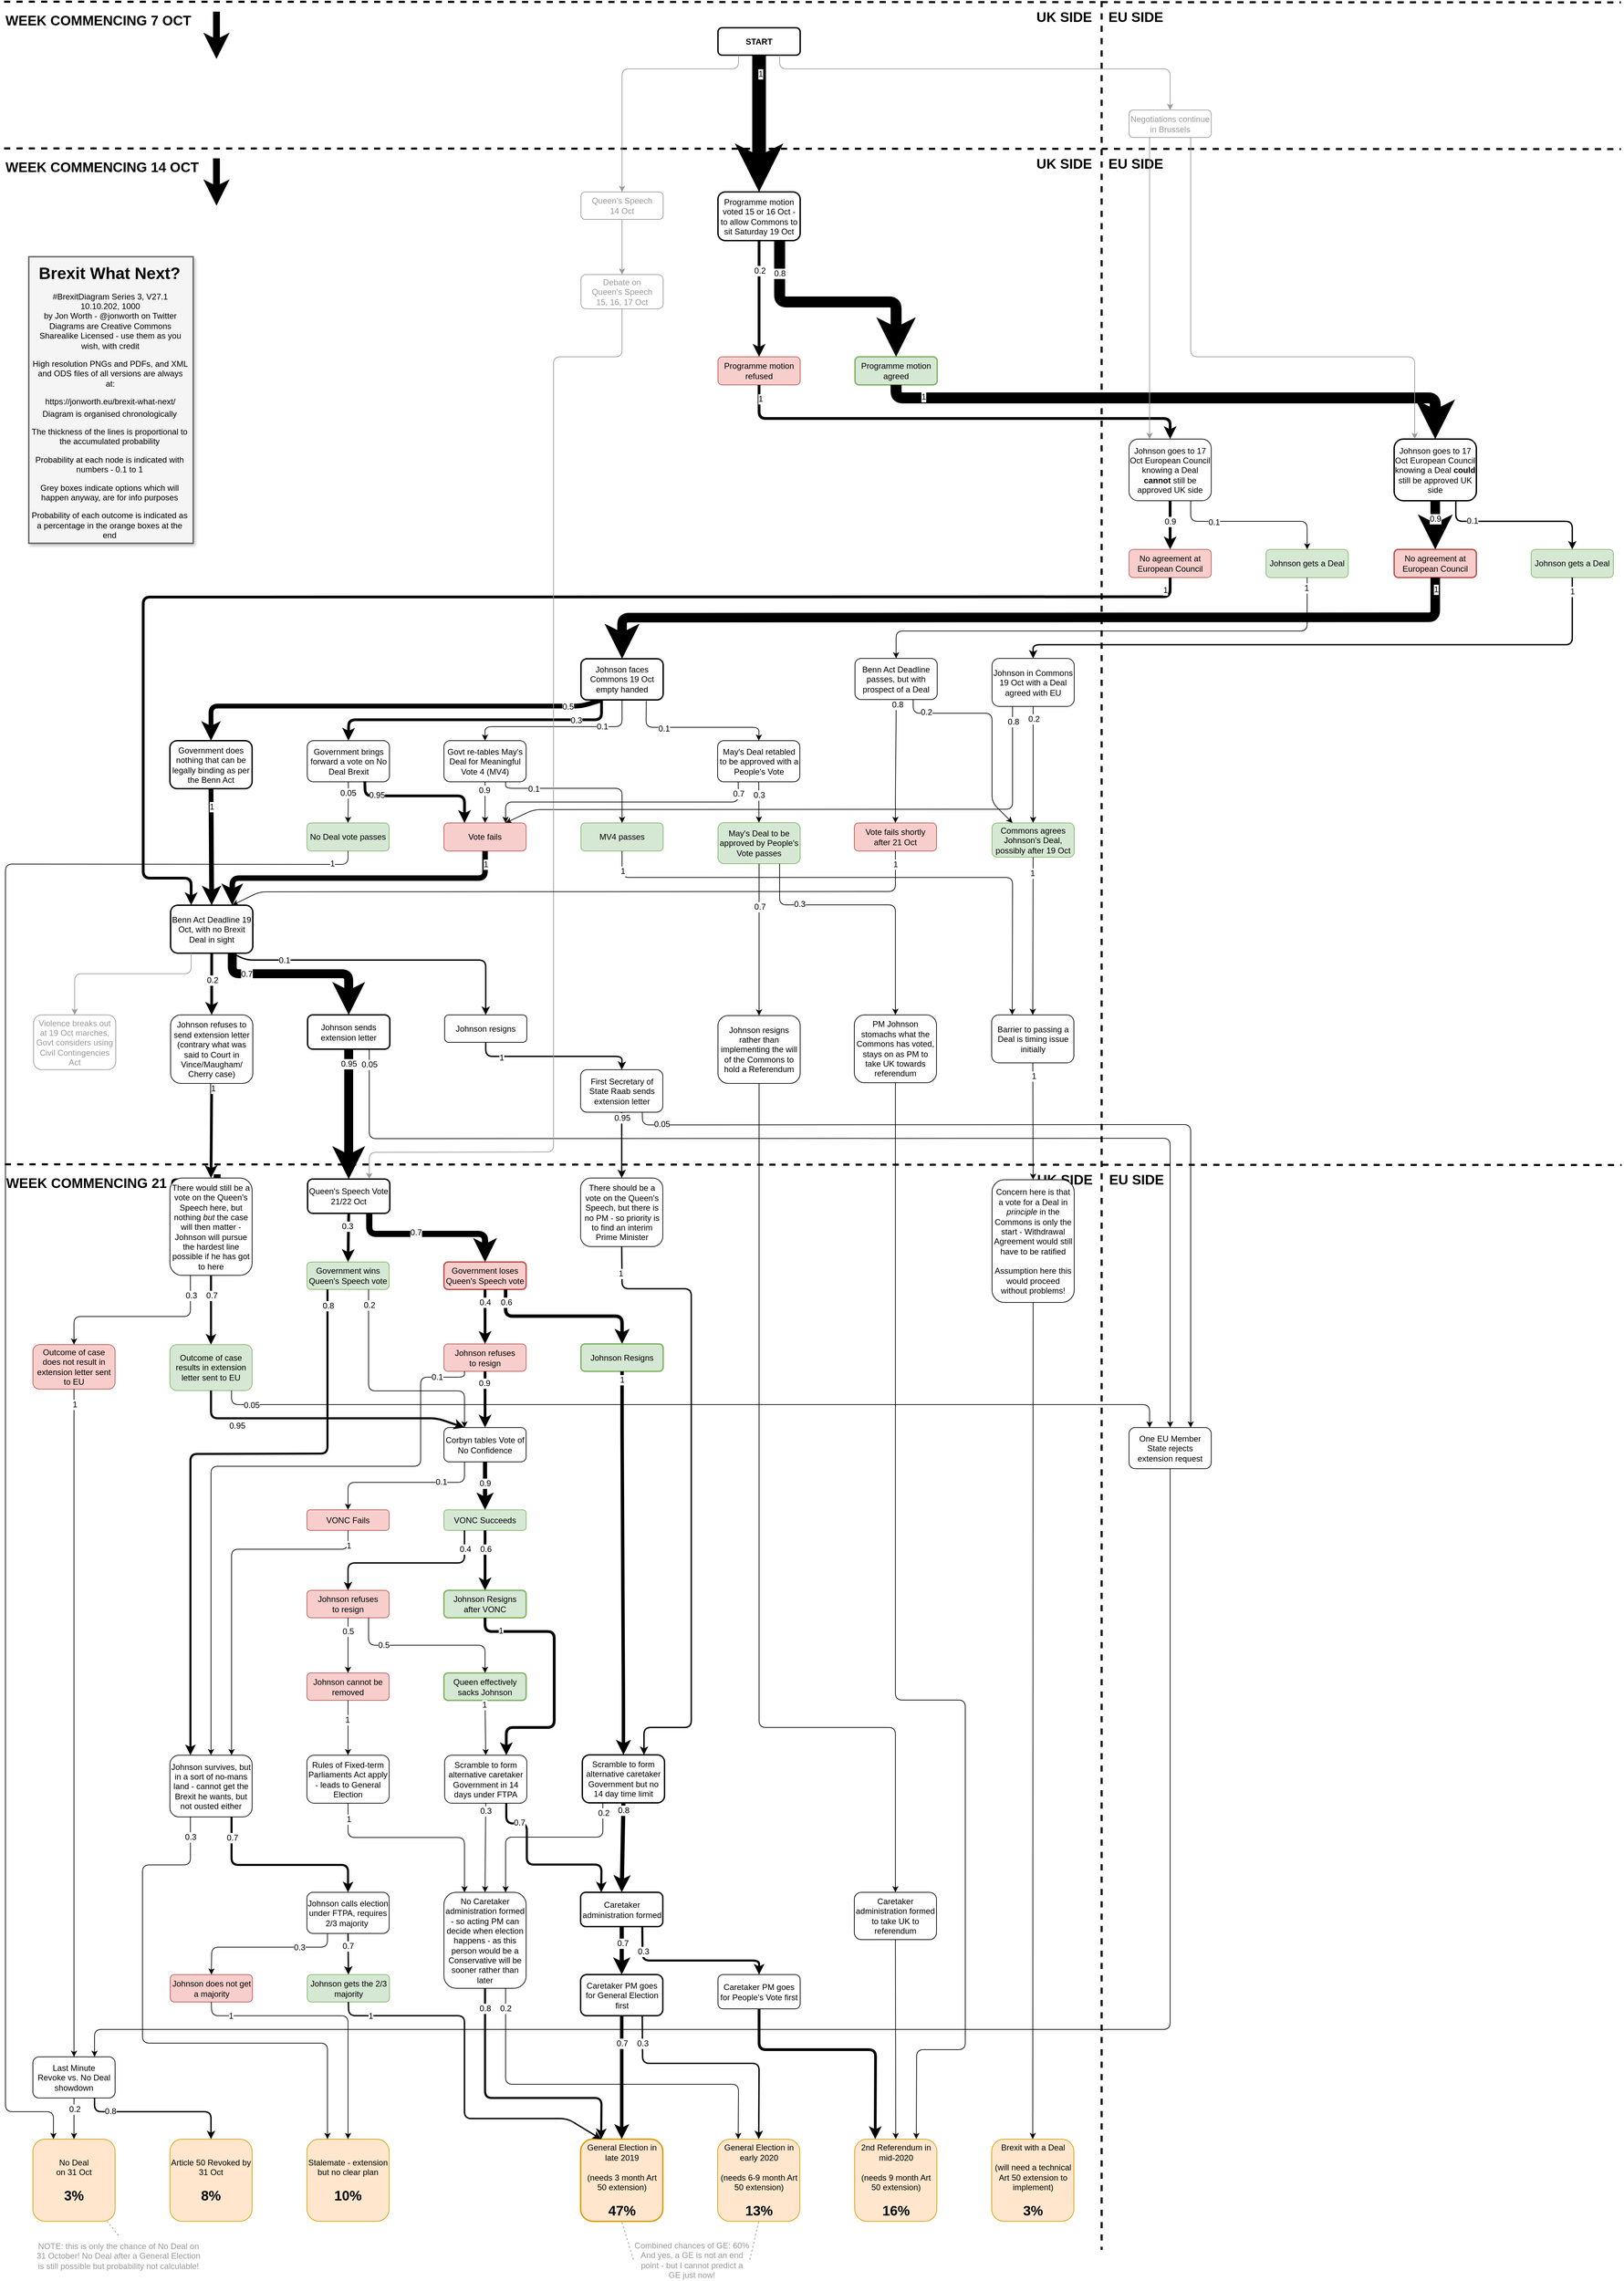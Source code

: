 <mxfile version="11.3.0" type="device" pages="1"><diagram id="HxELMUFvueZ_FtI6QYi0" name="Page-1"><mxGraphModel dx="2600" dy="640" grid="1" gridSize="10" guides="1" tooltips="1" connect="1" arrows="1" fold="1" page="1" pageScale="1" pageWidth="827" pageHeight="1169" math="0" shadow="0"><root><mxCell id="0"/><mxCell id="1" parent="0"/><mxCell id="tG39z4m2EEABo8uSTbte-164" value="" style="group" parent="1" vertex="1" connectable="0"><mxGeometry x="-1643" y="2.5" width="2360" height="83.5" as="geometry"/></mxCell><mxCell id="Hbp7AGIejBweAlABsTOg-123" value="" style="group" parent="tG39z4m2EEABo8uSTbte-164" vertex="1" connectable="0"><mxGeometry x="1480" y="11.5" width="240" height="20" as="geometry"/></mxCell><mxCell id="Hbp7AGIejBweAlABsTOg-112" value="&lt;font style=&quot;font-size: 20px&quot;&gt;&lt;b&gt;UK SIDE&lt;/b&gt;&lt;/font&gt;" style="text;html=1;strokeColor=none;fillColor=none;align=right;verticalAlign=middle;whiteSpace=wrap;rounded=0;fontColor=#000000;" parent="Hbp7AGIejBweAlABsTOg-123" vertex="1"><mxGeometry width="110" height="20" as="geometry"/></mxCell><mxCell id="Hbp7AGIejBweAlABsTOg-113" value="&lt;font style=&quot;font-size: 20px&quot;&gt;&lt;b&gt;EU SIDE&lt;/b&gt;&lt;/font&gt;" style="text;html=1;strokeColor=none;fillColor=none;align=left;verticalAlign=middle;whiteSpace=wrap;rounded=0;fontColor=#000000;" parent="Hbp7AGIejBweAlABsTOg-123" vertex="1"><mxGeometry x="130" width="110" height="20" as="geometry"/></mxCell><mxCell id="tG39z4m2EEABo8uSTbte-158" value="" style="group" parent="tG39z4m2EEABo8uSTbte-164" vertex="1" connectable="0"><mxGeometry width="2360" height="83.5" as="geometry"/></mxCell><mxCell id="Hbp7AGIejBweAlABsTOg-111" value="" style="endArrow=none;dashed=1;html=1;strokeColor=#000000;fontColor=#999999;strokeWidth=3;" parent="tG39z4m2EEABo8uSTbte-158" edge="1"><mxGeometry width="50" height="50" relative="1" as="geometry"><mxPoint as="sourcePoint"/><mxPoint x="2360" y="1" as="targetPoint"/></mxGeometry></mxCell><mxCell id="Hbp7AGIejBweAlABsTOg-116" value="" style="group" parent="tG39z4m2EEABo8uSTbte-158" vertex="1" connectable="0"><mxGeometry y="14.5" width="310" height="69" as="geometry"/></mxCell><mxCell id="Hbp7AGIejBweAlABsTOg-114" value="&lt;font style=&quot;font-size: 20px&quot;&gt;&lt;b&gt;WEEK COMMENCING 7 OCT&lt;/b&gt;&lt;/font&gt;" style="text;html=1;strokeColor=none;fillColor=none;align=left;verticalAlign=middle;whiteSpace=wrap;rounded=0;fontColor=#000000;" parent="Hbp7AGIejBweAlABsTOg-116" vertex="1"><mxGeometry y="2" width="290" height="20" as="geometry"/></mxCell><mxCell id="Hbp7AGIejBweAlABsTOg-115" value="" style="endArrow=classic;html=1;strokeColor=#000000;strokeWidth=10;fontColor=#000000;exitX=0.993;exitY=-0.05;exitDx=0;exitDy=0;exitPerimeter=0;" parent="Hbp7AGIejBweAlABsTOg-116" edge="1"><mxGeometry width="50" height="50" relative="1" as="geometry"><mxPoint x="309.97" as="sourcePoint"/><mxPoint x="310" y="69" as="targetPoint"/></mxGeometry></mxCell><mxCell id="tG39z4m2EEABo8uSTbte-165" value="" style="group" parent="1" vertex="1" connectable="0"><mxGeometry x="-1643" y="216.5" width="2360" height="83.5" as="geometry"/></mxCell><mxCell id="tG39z4m2EEABo8uSTbte-166" value="" style="group" parent="tG39z4m2EEABo8uSTbte-165" vertex="1" connectable="0"><mxGeometry x="1480" y="11.5" width="240" height="20" as="geometry"/></mxCell><mxCell id="tG39z4m2EEABo8uSTbte-167" value="&lt;font style=&quot;font-size: 20px&quot;&gt;&lt;b&gt;UK SIDE&lt;/b&gt;&lt;/font&gt;" style="text;html=1;strokeColor=none;fillColor=none;align=right;verticalAlign=middle;whiteSpace=wrap;rounded=0;fontColor=#000000;" parent="tG39z4m2EEABo8uSTbte-166" vertex="1"><mxGeometry width="110" height="20" as="geometry"/></mxCell><mxCell id="tG39z4m2EEABo8uSTbte-168" value="&lt;font style=&quot;font-size: 20px&quot;&gt;&lt;b&gt;EU SIDE&lt;/b&gt;&lt;/font&gt;" style="text;html=1;strokeColor=none;fillColor=none;align=left;verticalAlign=middle;whiteSpace=wrap;rounded=0;fontColor=#000000;" parent="tG39z4m2EEABo8uSTbte-166" vertex="1"><mxGeometry x="130" width="110" height="20" as="geometry"/></mxCell><mxCell id="tG39z4m2EEABo8uSTbte-169" value="" style="group" parent="tG39z4m2EEABo8uSTbte-165" vertex="1" connectable="0"><mxGeometry width="2360" height="83.5" as="geometry"/></mxCell><mxCell id="tG39z4m2EEABo8uSTbte-170" value="" style="endArrow=none;dashed=1;html=1;strokeColor=#000000;fontColor=#999999;strokeWidth=3;" parent="tG39z4m2EEABo8uSTbte-169" edge="1"><mxGeometry width="50" height="50" relative="1" as="geometry"><mxPoint as="sourcePoint"/><mxPoint x="2360" y="1" as="targetPoint"/></mxGeometry></mxCell><mxCell id="tG39z4m2EEABo8uSTbte-171" value="" style="group" parent="tG39z4m2EEABo8uSTbte-169" vertex="1" connectable="0"><mxGeometry y="14.5" width="310" height="69" as="geometry"/></mxCell><mxCell id="tG39z4m2EEABo8uSTbte-172" value="&lt;font style=&quot;font-size: 20px&quot;&gt;&lt;b&gt;WEEK COMMENCING 14 OCT&lt;/b&gt;&lt;/font&gt;" style="text;html=1;strokeColor=none;fillColor=none;align=left;verticalAlign=middle;whiteSpace=wrap;rounded=0;fontColor=#000000;" parent="tG39z4m2EEABo8uSTbte-171" vertex="1"><mxGeometry y="2" width="290" height="20" as="geometry"/></mxCell><mxCell id="tG39z4m2EEABo8uSTbte-173" value="" style="endArrow=classic;html=1;strokeColor=#000000;strokeWidth=10;fontColor=#000000;exitX=0.993;exitY=-0.05;exitDx=0;exitDy=0;exitPerimeter=0;" parent="tG39z4m2EEABo8uSTbte-171" edge="1"><mxGeometry width="50" height="50" relative="1" as="geometry"><mxPoint x="309.97" as="sourcePoint"/><mxPoint x="310" y="69" as="targetPoint"/></mxGeometry></mxCell><mxCell id="tG39z4m2EEABo8uSTbte-174" value="" style="group" parent="1" vertex="1" connectable="0"><mxGeometry x="-1642" y="1698.5" width="2360" height="120" as="geometry"/></mxCell><mxCell id="tG39z4m2EEABo8uSTbte-175" value="" style="group" parent="tG39z4m2EEABo8uSTbte-174" vertex="1" connectable="0"><mxGeometry x="1480" y="11.5" width="240" height="20" as="geometry"/></mxCell><mxCell id="tG39z4m2EEABo8uSTbte-176" value="&lt;font style=&quot;font-size: 20px&quot;&gt;&lt;b&gt;UK SIDE&lt;/b&gt;&lt;/font&gt;" style="text;html=1;strokeColor=none;fillColor=none;align=right;verticalAlign=middle;whiteSpace=wrap;rounded=0;fontColor=#000000;" parent="tG39z4m2EEABo8uSTbte-175" vertex="1"><mxGeometry width="110" height="20" as="geometry"/></mxCell><mxCell id="tG39z4m2EEABo8uSTbte-177" value="&lt;font style=&quot;font-size: 20px&quot;&gt;&lt;b&gt;EU SIDE&lt;/b&gt;&lt;/font&gt;" style="text;html=1;strokeColor=none;fillColor=none;align=left;verticalAlign=middle;whiteSpace=wrap;rounded=0;fontColor=#000000;" parent="tG39z4m2EEABo8uSTbte-175" vertex="1"><mxGeometry x="130" width="110" height="20" as="geometry"/></mxCell><mxCell id="tG39z4m2EEABo8uSTbte-178" value="" style="group" parent="tG39z4m2EEABo8uSTbte-174" vertex="1" connectable="0"><mxGeometry width="2360" height="120" as="geometry"/></mxCell><mxCell id="tG39z4m2EEABo8uSTbte-179" value="" style="endArrow=none;dashed=1;html=1;strokeColor=#000000;fontColor=#999999;strokeWidth=3;" parent="tG39z4m2EEABo8uSTbte-178" edge="1"><mxGeometry width="50" height="50" relative="1" as="geometry"><mxPoint as="sourcePoint"/><mxPoint x="2360" y="1" as="targetPoint"/></mxGeometry></mxCell><mxCell id="tG39z4m2EEABo8uSTbte-180" value="" style="group" parent="tG39z4m2EEABo8uSTbte-178" vertex="1" connectable="0"><mxGeometry y="14.5" width="310" height="69" as="geometry"/></mxCell><mxCell id="tG39z4m2EEABo8uSTbte-181" value="&lt;font style=&quot;font-size: 20px&quot;&gt;&lt;b&gt;WEEK COMMENCING 21 OCT&lt;/b&gt;&lt;/font&gt;" style="text;html=1;strokeColor=none;fillColor=none;align=left;verticalAlign=middle;whiteSpace=wrap;rounded=0;fontColor=#000000;" parent="tG39z4m2EEABo8uSTbte-180" vertex="1"><mxGeometry y="2" width="290" height="20" as="geometry"/></mxCell><mxCell id="tG39z4m2EEABo8uSTbte-182" value="" style="endArrow=classic;html=1;strokeColor=#000000;strokeWidth=10;fontColor=#000000;exitX=0.993;exitY=-0.05;exitDx=0;exitDy=0;exitPerimeter=0;" parent="tG39z4m2EEABo8uSTbte-180" edge="1"><mxGeometry width="50" height="50" relative="1" as="geometry"><mxPoint x="309.97" as="sourcePoint"/><mxPoint x="310" y="69" as="targetPoint"/></mxGeometry></mxCell><mxCell id="tG39z4m2EEABo8uSTbte-77" value="Queen's Speech Vote&lt;br&gt;21/22 Oct" style="rounded=1;whiteSpace=wrap;html=1;strokeWidth=2;" parent="tG39z4m2EEABo8uSTbte-178" vertex="1"><mxGeometry x="442" y="21.5" width="120" height="50" as="geometry"/></mxCell><mxCell id="tG39z4m2EEABo8uSTbte-87" value="There should be a vote on the Queen's Speech, but there is no PM - so priority is to find an interim Prime Minister" style="rounded=1;whiteSpace=wrap;html=1;strokeWidth=1;" parent="tG39z4m2EEABo8uSTbte-178" vertex="1"><mxGeometry x="840.5" y="20" width="120" height="100" as="geometry"/></mxCell><mxCell id="Hbp7AGIejBweAlABsTOg-35" value="" style="endArrow=none;dashed=1;html=1;strokeColor=#000000;fontColor=#999999;strokeWidth=3;" parent="1" edge="1"><mxGeometry width="50" height="50" relative="1" as="geometry"><mxPoint x="-41" y="1.5" as="sourcePoint"/><mxPoint x="-41" y="3282.1" as="targetPoint"/></mxGeometry></mxCell><mxCell id="Hbp7AGIejBweAlABsTOg-60" value="Caretaker administration formed" style="rounded=1;whiteSpace=wrap;html=1;strokeWidth=2;" parent="1" vertex="1"><mxGeometry x="-801.5" y="2760.5" width="120" height="50" as="geometry"/></mxCell><mxCell id="Hbp7AGIejBweAlABsTOg-74" value="Caretaker PM goes for General Election first" style="rounded=1;whiteSpace=wrap;html=1;strokeWidth=2;" parent="1" vertex="1"><mxGeometry x="-801.5" y="2880.5" width="120" height="60" as="geometry"/></mxCell><mxCell id="Hbp7AGIejBweAlABsTOg-75" value="Caretaker PM goes for People's Vote first" style="rounded=1;whiteSpace=wrap;html=1;" parent="1" vertex="1"><mxGeometry x="-601" y="2880.5" width="120" height="50" as="geometry"/></mxCell><mxCell id="Hbp7AGIejBweAlABsTOg-76" value="" style="endArrow=classic;html=1;strokeColor=#000000;strokeWidth=6;fontColor=#000000;exitX=0.5;exitY=1;exitDx=0;exitDy=0;" parent="1" source="Hbp7AGIejBweAlABsTOg-60" target="Hbp7AGIejBweAlABsTOg-74" edge="1"><mxGeometry width="50" height="50" relative="1" as="geometry"><mxPoint x="-581.5" y="2830.5" as="sourcePoint"/><mxPoint x="-531.5" y="2780.5" as="targetPoint"/></mxGeometry></mxCell><mxCell id="1R7EcrfdaWgVOqT66PiF-45" value="0.7" style="text;html=1;resizable=0;points=[];align=center;verticalAlign=middle;labelBackgroundColor=#ffffff;" parent="Hbp7AGIejBweAlABsTOg-76" vertex="1" connectable="0"><mxGeometry x="-0.3" y="1" relative="1" as="geometry"><mxPoint as="offset"/></mxGeometry></mxCell><mxCell id="Hbp7AGIejBweAlABsTOg-77" value="" style="endArrow=classic;html=1;strokeColor=#000000;strokeWidth=3;fontColor=#000000;exitX=0.75;exitY=1;exitDx=0;exitDy=0;entryX=0.5;entryY=0;entryDx=0;entryDy=0;" parent="1" source="Hbp7AGIejBweAlABsTOg-60" target="Hbp7AGIejBweAlABsTOg-75" edge="1"><mxGeometry width="50" height="50" relative="1" as="geometry"><mxPoint x="-731.5" y="2820.5" as="sourcePoint"/><mxPoint x="-731.5" y="2890.5" as="targetPoint"/><Array as="points"><mxPoint x="-711" y="2860"/><mxPoint x="-541" y="2860"/></Array></mxGeometry></mxCell><mxCell id="1R7EcrfdaWgVOqT66PiF-46" value="0.3" style="text;html=1;resizable=0;points=[];align=center;verticalAlign=middle;labelBackgroundColor=#ffffff;" parent="Hbp7AGIejBweAlABsTOg-77" vertex="1" connectable="0"><mxGeometry x="-0.702" y="1" relative="1" as="geometry"><mxPoint as="offset"/></mxGeometry></mxCell><mxCell id="Hbp7AGIejBweAlABsTOg-78" value="General Election in early 2020&lt;br&gt;&lt;br&gt;(needs 6-9 month Art 50 extension)&lt;br&gt;&lt;br&gt;&lt;b&gt;&lt;font style=&quot;font-size: 20px&quot;&gt;13%&lt;/font&gt;&lt;/b&gt;" style="rounded=1;whiteSpace=wrap;html=1;fillColor=#ffe6cc;strokeColor=#d79b00;" parent="1" vertex="1"><mxGeometry x="-601.5" y="3120.5" width="120" height="120" as="geometry"/></mxCell><mxCell id="Hbp7AGIejBweAlABsTOg-79" value="General Election in late 2019&lt;br&gt;&lt;br&gt;(needs 3 month Art 50 extension)&lt;br&gt;&lt;br&gt;&lt;b&gt;&lt;font style=&quot;font-size: 20px&quot;&gt;47%&lt;/font&gt;&lt;/b&gt;" style="rounded=1;whiteSpace=wrap;html=1;strokeWidth=2;fillColor=#ffe6cc;strokeColor=#d79b00;" parent="1" vertex="1"><mxGeometry x="-801.5" y="3120.5" width="120" height="120" as="geometry"/></mxCell><mxCell id="Hbp7AGIejBweAlABsTOg-80" value="2nd Referendum in mid-2020&lt;br&gt;&lt;br&gt;(needs 9 month Art 50 extension)&lt;br&gt;&lt;br&gt;&lt;b&gt;&lt;font style=&quot;font-size: 20px&quot;&gt;16%&lt;/font&gt;&lt;/b&gt;" style="rounded=1;whiteSpace=wrap;html=1;fillColor=#ffe6cc;strokeColor=#d79b00;" parent="1" vertex="1"><mxGeometry x="-401.5" y="3120.5" width="120" height="120" as="geometry"/></mxCell><mxCell id="Hbp7AGIejBweAlABsTOg-81" value="" style="endArrow=classic;html=1;strokeColor=#000000;strokeWidth=5;fontColor=#000000;entryX=0.5;entryY=0;entryDx=0;entryDy=0;exitX=0.5;exitY=1;exitDx=0;exitDy=0;" parent="1" source="Hbp7AGIejBweAlABsTOg-74" target="Hbp7AGIejBweAlABsTOg-79" edge="1"><mxGeometry width="50" height="50" relative="1" as="geometry"><mxPoint x="-941.5" y="2876.5" as="sourcePoint"/><mxPoint x="-891.5" y="2826.5" as="targetPoint"/><Array as="points"/></mxGeometry></mxCell><mxCell id="1R7EcrfdaWgVOqT66PiF-43" value="0.7" style="text;html=1;resizable=0;points=[];align=center;verticalAlign=middle;labelBackgroundColor=#ffffff;" parent="Hbp7AGIejBweAlABsTOg-81" vertex="1" connectable="0"><mxGeometry x="-0.694" y="1" relative="1" as="geometry"><mxPoint x="-0.5" y="13" as="offset"/></mxGeometry></mxCell><mxCell id="Hbp7AGIejBweAlABsTOg-82" value="" style="endArrow=classic;html=1;strokeColor=#000000;strokeWidth=2;fontColor=#000000;exitX=0.75;exitY=1;exitDx=0;exitDy=0;entryX=0.5;entryY=0;entryDx=0;entryDy=0;" parent="1" source="Hbp7AGIejBweAlABsTOg-74" target="Hbp7AGIejBweAlABsTOg-78" edge="1"><mxGeometry width="50" height="50" relative="1" as="geometry"><mxPoint x="-761.5" y="2846.5" as="sourcePoint"/><mxPoint x="-931.5" y="2906.5" as="targetPoint"/><Array as="points"><mxPoint x="-711" y="3010"/><mxPoint x="-541" y="3010"/></Array></mxGeometry></mxCell><mxCell id="1R7EcrfdaWgVOqT66PiF-44" value="0.3" style="text;html=1;resizable=0;points=[];align=center;verticalAlign=middle;labelBackgroundColor=#ffffff;" parent="Hbp7AGIejBweAlABsTOg-82" vertex="1" connectable="0"><mxGeometry x="-0.671" y="4" relative="1" as="geometry"><mxPoint x="-4" y="-17.5" as="offset"/></mxGeometry></mxCell><mxCell id="Hbp7AGIejBweAlABsTOg-83" value="" style="endArrow=classic;html=1;strokeColor=#000000;strokeWidth=4;fontColor=#000000;exitX=0.5;exitY=1;exitDx=0;exitDy=0;entryX=0.25;entryY=0;entryDx=0;entryDy=0;" parent="1" source="Hbp7AGIejBweAlABsTOg-75" target="Hbp7AGIejBweAlABsTOg-80" edge="1"><mxGeometry width="50" height="50" relative="1" as="geometry"><mxPoint x="-731.5" y="2846.5" as="sourcePoint"/><mxPoint x="-731.5" y="2906.5" as="targetPoint"/><Array as="points"><mxPoint x="-541" y="2990"/><mxPoint x="-371" y="2990"/></Array></mxGeometry></mxCell><mxCell id="Hbp7AGIejBweAlABsTOg-95" value="Brexit with a Deal&lt;br&gt;&lt;br&gt;(will need a technical Art 50 extension to implement)&lt;br&gt;&lt;br&gt;&lt;b&gt;&lt;font style=&quot;font-size: 20px&quot;&gt;3%&lt;/font&gt;&lt;/b&gt;" style="rounded=1;whiteSpace=wrap;html=1;fillColor=#ffe6cc;strokeColor=#d79b00;" parent="1" vertex="1"><mxGeometry x="-201.5" y="3120.5" width="120" height="120" as="geometry"/></mxCell><mxCell id="Hbp7AGIejBweAlABsTOg-102" value="No Deal&lt;br&gt;on 31 Oct&lt;br&gt;&lt;br&gt;&lt;b&gt;&lt;font style=&quot;font-size: 20px&quot;&gt;3%&lt;/font&gt;&lt;/b&gt;" style="rounded=1;whiteSpace=wrap;html=1;fillColor=#ffe6cc;strokeColor=#d79b00;" parent="1" vertex="1"><mxGeometry x="-1601" y="3120.5" width="120" height="120" as="geometry"/></mxCell><mxCell id="Hbp7AGIejBweAlABsTOg-109" value="Article 50 Revoked by 31 Oct&lt;br&gt;&lt;br&gt;&lt;b&gt;&lt;font style=&quot;font-size: 20px&quot;&gt;8%&lt;/font&gt;&lt;/b&gt;" style="rounded=1;whiteSpace=wrap;html=1;fillColor=#ffe6cc;strokeColor=#d79b00;" parent="1" vertex="1"><mxGeometry x="-1401" y="3120.5" width="120" height="120" as="geometry"/></mxCell><mxCell id="1R7EcrfdaWgVOqT66PiF-1" value="" style="rounded=0;whiteSpace=wrap;html=1;labelBackgroundColor=#ffffff;strokeColor=#666666;strokeWidth=2;fillColor=#f5f5f5;fontSize=12;fontColor=#333333;shadow=1;" parent="1" vertex="1"><mxGeometry x="-1607" y="374.5" width="240" height="418" as="geometry"/></mxCell><mxCell id="1R7EcrfdaWgVOqT66PiF-2" value="Brexit What Next?" style="text;html=1;strokeColor=none;fillColor=none;align=center;verticalAlign=middle;whiteSpace=wrap;rounded=0;shadow=1;labelBackgroundColor=none;fontSize=24;fontColor=#000000;fontStyle=1" parent="1" vertex="1"><mxGeometry x="-1604" y="389" width="230" height="20" as="geometry"/></mxCell><mxCell id="1R7EcrfdaWgVOqT66PiF-3" value="&lt;p style=&quot;font-size: 12px&quot;&gt;&lt;span style=&quot;font-size: 12px&quot;&gt;#BrexitDiagram Series 3, V27.1&lt;br&gt;&lt;/span&gt;&lt;span style=&quot;font-size: 12px&quot;&gt;10.10.202, 1000&lt;br&gt;&lt;/span&gt;&lt;span style=&quot;font-size: 12px&quot;&gt;by Jon Worth - @jonworth on Twitter&lt;br&gt;&lt;/span&gt;&lt;span style=&quot;font-size: 12px&quot;&gt;Diagrams are Creative Commons Sharealike Licensed - use them as you wish, with credit&lt;/span&gt;&lt;/p&gt;&lt;p style=&quot;font-size: 12px&quot;&gt;&lt;span style=&quot;font-size: 12px&quot;&gt;High resolution PNGs and PDFs, and XML and ODS files of all versions are always at:&lt;/span&gt;&lt;/p&gt;&lt;p style=&quot;font-size: 12px&quot;&gt;&lt;span style=&quot;font-size: 12px&quot;&gt;https://jonworth.eu/brexit-what-next/&lt;/span&gt;&lt;/p&gt;" style="text;html=1;strokeColor=none;fillColor=none;align=center;verticalAlign=middle;whiteSpace=wrap;rounded=0;shadow=1;labelBackgroundColor=none;fontSize=24;fontColor=#000000;" parent="1" vertex="1"><mxGeometry x="-1603" y="421.5" width="230" height="175" as="geometry"/></mxCell><mxCell id="1R7EcrfdaWgVOqT66PiF-4" value="&lt;p style=&quot;font-size: 12px&quot;&gt;Diagram is organised chronologically&lt;/p&gt;&lt;p style=&quot;font-size: 12px&quot;&gt;The thickness of the lines is proportional to the accumulated probability&lt;/p&gt;&lt;p style=&quot;font-size: 12px&quot;&gt;Probability at each node is indicated with numbers - 0.1 to 1&lt;/p&gt;&lt;p style=&quot;font-size: 12px&quot;&gt;Grey boxes indicate options which will happen anyway, are for info purposes&lt;/p&gt;&lt;p style=&quot;font-size: 12px&quot;&gt;Probability of each outcome is indicated as a percentage in the orange boxes at the end&lt;/p&gt;" style="text;html=1;strokeColor=none;fillColor=none;align=center;verticalAlign=middle;whiteSpace=wrap;rounded=0;shadow=1;labelBackgroundColor=none;fontSize=24;fontColor=#000000;" parent="1" vertex="1"><mxGeometry x="-1604" y="629" width="230" height="125" as="geometry"/></mxCell><mxCell id="1R7EcrfdaWgVOqT66PiF-49" value="NOTE: this is only the chance of No Deal on 31 October! No Deal after a General Election is still possible but probability not calculable!" style="text;html=1;strokeColor=none;fillColor=none;align=center;verticalAlign=middle;whiteSpace=wrap;rounded=0;fontColor=#999999;" parent="1" vertex="1"><mxGeometry x="-1601" y="3261" width="250" height="60" as="geometry"/></mxCell><mxCell id="1R7EcrfdaWgVOqT66PiF-50" value="" style="endArrow=none;dashed=1;html=1;exitX=0.5;exitY=0;exitDx=0;exitDy=0;strokeColor=#999999;" parent="1" source="1R7EcrfdaWgVOqT66PiF-49" target="Hbp7AGIejBweAlABsTOg-102" edge="1"><mxGeometry width="50" height="50" relative="1" as="geometry"><mxPoint x="-1061" y="3329.571" as="sourcePoint"/><mxPoint x="-1281" y="3402.071" as="targetPoint"/></mxGeometry></mxCell><mxCell id="1R7EcrfdaWgVOqT66PiF-51" value="Combined chances of GE: 60%&lt;br&gt;And yes, a GE is not an end point - but I cannot predict a GE just now!" style="text;html=1;strokeColor=none;fillColor=none;align=center;verticalAlign=middle;whiteSpace=wrap;rounded=0;fontColor=#999999;" parent="1" vertex="1"><mxGeometry x="-724.5" y="3266.5" width="170" height="60" as="geometry"/></mxCell><mxCell id="1R7EcrfdaWgVOqT66PiF-52" value="" style="endArrow=none;dashed=1;html=1;exitX=1;exitY=0.5;exitDx=0;exitDy=0;strokeColor=#999999;entryX=0.5;entryY=1;entryDx=0;entryDy=0;" parent="1" source="1R7EcrfdaWgVOqT66PiF-51" target="Hbp7AGIejBweAlABsTOg-78" edge="1"><mxGeometry width="50" height="50" relative="1" as="geometry"><mxPoint x="-221.5" y="3356.071" as="sourcePoint"/><mxPoint x="-506.93" y="3267" as="targetPoint"/></mxGeometry></mxCell><mxCell id="1R7EcrfdaWgVOqT66PiF-53" value="" style="endArrow=none;dashed=1;html=1;exitX=0;exitY=0.5;exitDx=0;exitDy=0;strokeColor=#999999;entryX=0.5;entryY=1;entryDx=0;entryDy=0;" parent="1" source="1R7EcrfdaWgVOqT66PiF-51" target="Hbp7AGIejBweAlABsTOg-79" edge="1"><mxGeometry width="50" height="50" relative="1" as="geometry"><mxPoint x="-541.5" y="3327.5" as="sourcePoint"/><mxPoint x="-531.5" y="3267" as="targetPoint"/></mxGeometry></mxCell><mxCell id="tG39z4m2EEABo8uSTbte-3" value="&lt;b&gt;START&lt;/b&gt;" style="rounded=1;whiteSpace=wrap;html=1;strokeWidth=2;" parent="1" vertex="1"><mxGeometry x="-601" y="40.5" width="120" height="40" as="geometry"/></mxCell><mxCell id="tG39z4m2EEABo8uSTbte-4" value="Negotiations continue in Brussels" style="rounded=1;whiteSpace=wrap;html=1;strokeWidth=1;strokeColor=#999999;fontColor=#999999;" parent="1" vertex="1"><mxGeometry x="-1" y="160.5" width="120" height="40" as="geometry"/></mxCell><mxCell id="tG39z4m2EEABo8uSTbte-5" value="Queen's Speech&lt;br&gt;14 Oct" style="rounded=1;whiteSpace=wrap;html=1;strokeWidth=1;fontColor=#999999;strokeColor=#999999;" parent="1" vertex="1"><mxGeometry x="-801" y="280" width="120" height="40" as="geometry"/></mxCell><mxCell id="tG39z4m2EEABo8uSTbte-6" value="Programme motion voted 15 or 16 Oct - to allow Commons to sit Saturday 19 Oct" style="rounded=1;whiteSpace=wrap;html=1;strokeWidth=2;" parent="1" vertex="1"><mxGeometry x="-601" y="280" width="120" height="71" as="geometry"/></mxCell><mxCell id="tG39z4m2EEABo8uSTbte-7" value="Programme motion refused" style="rounded=1;whiteSpace=wrap;html=1;strokeWidth=1;fillColor=#f8cecc;strokeColor=#b85450;" parent="1" vertex="1"><mxGeometry x="-601" y="520.5" width="120" height="41" as="geometry"/></mxCell><mxCell id="tG39z4m2EEABo8uSTbte-8" value="Programme motion agreed" style="rounded=1;whiteSpace=wrap;html=1;strokeWidth=2;fillColor=#d5e8d4;strokeColor=#82b366;" parent="1" vertex="1"><mxGeometry x="-401" y="520.5" width="120" height="41" as="geometry"/></mxCell><mxCell id="tG39z4m2EEABo8uSTbte-9" value="" style="endArrow=classic;html=1;exitX=0.5;exitY=1;exitDx=0;exitDy=0;strokeWidth=20;" parent="1" source="tG39z4m2EEABo8uSTbte-3" target="tG39z4m2EEABo8uSTbte-6" edge="1"><mxGeometry width="50" height="50" relative="1" as="geometry"><mxPoint x="-491" y="350.5" as="sourcePoint"/><mxPoint x="-441" y="300.5" as="targetPoint"/></mxGeometry></mxCell><mxCell id="tG39z4m2EEABo8uSTbte-196" value="1" style="text;html=1;resizable=0;points=[];align=center;verticalAlign=middle;labelBackgroundColor=#ffffff;fontColor=#000000;" parent="tG39z4m2EEABo8uSTbte-9" vertex="1" connectable="0"><mxGeometry x="-0.731" y="2" relative="1" as="geometry"><mxPoint as="offset"/></mxGeometry></mxCell><mxCell id="tG39z4m2EEABo8uSTbte-10" value="" style="endArrow=classic;html=1;exitX=0.75;exitY=1;exitDx=0;exitDy=0;entryX=0.5;entryY=0;entryDx=0;entryDy=0;strokeWidth=16;" parent="1" source="tG39z4m2EEABo8uSTbte-6" target="tG39z4m2EEABo8uSTbte-8" edge="1"><mxGeometry width="50" height="50" relative="1" as="geometry"><mxPoint x="-531" y="90.5" as="sourcePoint"/><mxPoint x="-531" y="410.5" as="targetPoint"/><Array as="points"><mxPoint x="-511" y="440.5"/><mxPoint x="-341" y="440.5"/></Array></mxGeometry></mxCell><mxCell id="tG39z4m2EEABo8uSTbte-198" value="0.8" style="text;html=1;resizable=0;points=[];align=center;verticalAlign=middle;labelBackgroundColor=#ffffff;fontColor=#000000;" parent="tG39z4m2EEABo8uSTbte-10" vertex="1" connectable="0"><mxGeometry x="-0.631" y="1" relative="1" as="geometry"><mxPoint x="-1" y="-14.5" as="offset"/></mxGeometry></mxCell><mxCell id="tG39z4m2EEABo8uSTbte-11" value="" style="endArrow=classic;html=1;exitX=0.5;exitY=1;exitDx=0;exitDy=0;strokeWidth=4;" parent="1" source="tG39z4m2EEABo8uSTbte-6" target="tG39z4m2EEABo8uSTbte-7" edge="1"><mxGeometry width="50" height="50" relative="1" as="geometry"><mxPoint x="-501" y="481.5" as="sourcePoint"/><mxPoint x="-331" y="530.5" as="targetPoint"/></mxGeometry></mxCell><mxCell id="tG39z4m2EEABo8uSTbte-197" value="0.2" style="text;html=1;resizable=0;points=[];align=center;verticalAlign=middle;labelBackgroundColor=#ffffff;fontColor=#000000;" parent="tG39z4m2EEABo8uSTbte-11" vertex="1" connectable="0"><mxGeometry x="-0.478" y="1" relative="1" as="geometry"><mxPoint as="offset"/></mxGeometry></mxCell><mxCell id="tG39z4m2EEABo8uSTbte-12" value="Johnson goes to 17 Oct European Council knowing a Deal &lt;b&gt;cannot&lt;/b&gt; still be approved UK side" style="rounded=1;whiteSpace=wrap;html=1;strokeWidth=1;" parent="1" vertex="1"><mxGeometry x="-1" y="640.5" width="120" height="90" as="geometry"/></mxCell><mxCell id="tG39z4m2EEABo8uSTbte-13" value="Johnson goes to 17 Oct European Council knowing a Deal &lt;b&gt;could&lt;/b&gt; still be approved UK side" style="rounded=1;whiteSpace=wrap;html=1;strokeWidth=2;" parent="1" vertex="1"><mxGeometry x="386" y="640.5" width="120" height="90" as="geometry"/></mxCell><mxCell id="tG39z4m2EEABo8uSTbte-14" value="" style="endArrow=classic;html=1;exitX=0.5;exitY=1;exitDx=0;exitDy=0;entryX=0.5;entryY=0;entryDx=0;entryDy=0;strokeWidth=16;" parent="1" source="tG39z4m2EEABo8uSTbte-8" target="tG39z4m2EEABo8uSTbte-13" edge="1"><mxGeometry width="50" height="50" relative="1" as="geometry"><mxPoint x="-171" y="640.5" as="sourcePoint"/><mxPoint x="-121" y="590.5" as="targetPoint"/><Array as="points"><mxPoint x="-341" y="580.5"/><mxPoint x="446" y="580.5"/></Array></mxGeometry></mxCell><mxCell id="tG39z4m2EEABo8uSTbte-200" value="1" style="text;html=1;resizable=0;points=[];align=center;verticalAlign=middle;labelBackgroundColor=#ffffff;fontColor=#000000;" parent="tG39z4m2EEABo8uSTbte-14" vertex="1" connectable="0"><mxGeometry x="-0.865" y="2" relative="1" as="geometry"><mxPoint as="offset"/></mxGeometry></mxCell><mxCell id="tG39z4m2EEABo8uSTbte-15" value="" style="endArrow=classic;html=1;exitX=0.5;exitY=1;exitDx=0;exitDy=0;entryX=0.5;entryY=0;entryDx=0;entryDy=0;strokeWidth=4;" parent="1" source="tG39z4m2EEABo8uSTbte-7" target="tG39z4m2EEABo8uSTbte-12" edge="1"><mxGeometry width="50" height="50" relative="1" as="geometry"><mxPoint x="-331" y="730.5" as="sourcePoint"/><mxPoint x="-281" y="680.5" as="targetPoint"/><Array as="points"><mxPoint x="-541" y="610.5"/><mxPoint x="59" y="610.5"/></Array></mxGeometry></mxCell><mxCell id="tG39z4m2EEABo8uSTbte-199" value="1" style="text;html=1;resizable=0;points=[];align=center;verticalAlign=middle;labelBackgroundColor=#ffffff;fontColor=#000000;" parent="tG39z4m2EEABo8uSTbte-15" vertex="1" connectable="0"><mxGeometry x="-0.94" y="2" relative="1" as="geometry"><mxPoint as="offset"/></mxGeometry></mxCell><mxCell id="tG39z4m2EEABo8uSTbte-16" value="" style="endArrow=classic;html=1;exitX=0.25;exitY=1;exitDx=0;exitDy=0;entryX=0.25;entryY=0;entryDx=0;entryDy=0;strokeColor=#999999;" parent="1" source="tG39z4m2EEABo8uSTbte-4" target="tG39z4m2EEABo8uSTbte-12" edge="1"><mxGeometry width="50" height="50" relative="1" as="geometry"><mxPoint x="109" y="470.5" as="sourcePoint"/><mxPoint x="159" y="420.5" as="targetPoint"/></mxGeometry></mxCell><mxCell id="tG39z4m2EEABo8uSTbte-17" value="" style="endArrow=classic;html=1;exitX=0.75;exitY=1;exitDx=0;exitDy=0;entryX=0.25;entryY=0;entryDx=0;entryDy=0;strokeColor=#999999;" parent="1" source="tG39z4m2EEABo8uSTbte-4" target="tG39z4m2EEABo8uSTbte-13" edge="1"><mxGeometry width="50" height="50" relative="1" as="geometry"><mxPoint x="39" y="210.5" as="sourcePoint"/><mxPoint x="39" y="650.5" as="targetPoint"/><Array as="points"><mxPoint x="89" y="520.5"/><mxPoint x="416" y="520.5"/></Array></mxGeometry></mxCell><mxCell id="tG39z4m2EEABo8uSTbte-18" value="" style="endArrow=classic;html=1;exitX=0.75;exitY=1;exitDx=0;exitDy=0;entryX=0.5;entryY=0;entryDx=0;entryDy=0;strokeColor=#999999;" parent="1" source="tG39z4m2EEABo8uSTbte-3" target="tG39z4m2EEABo8uSTbte-4" edge="1"><mxGeometry width="50" height="50" relative="1" as="geometry"><mxPoint x="-261" y="360.5" as="sourcePoint"/><mxPoint x="-211" y="310.5" as="targetPoint"/><Array as="points"><mxPoint x="-511" y="100.5"/><mxPoint x="59" y="100.5"/></Array></mxGeometry></mxCell><mxCell id="tG39z4m2EEABo8uSTbte-19" value="Debate on&lt;br&gt;Queen's Speech&lt;br&gt;15, 16, 17 Oct" style="rounded=1;whiteSpace=wrap;html=1;strokeWidth=1;fontColor=#999999;strokeColor=#999999;" parent="1" vertex="1"><mxGeometry x="-801" y="400.5" width="120" height="50" as="geometry"/></mxCell><mxCell id="tG39z4m2EEABo8uSTbte-22" value="" style="endArrow=classic;html=1;strokeColor=#999999;fontColor=#999999;entryX=0.5;entryY=0;entryDx=0;entryDy=0;exitX=0.25;exitY=1;exitDx=0;exitDy=0;" parent="1" source="tG39z4m2EEABo8uSTbte-3" target="tG39z4m2EEABo8uSTbte-5" edge="1"><mxGeometry width="50" height="50" relative="1" as="geometry"><mxPoint x="-651" y="170.5" as="sourcePoint"/><mxPoint x="-601" y="120.5" as="targetPoint"/><Array as="points"><mxPoint x="-571" y="100.5"/><mxPoint x="-741" y="100.5"/></Array></mxGeometry></mxCell><mxCell id="tG39z4m2EEABo8uSTbte-23" value="" style="endArrow=classic;html=1;strokeColor=#999999;fontColor=#999999;entryX=0.5;entryY=0;entryDx=0;entryDy=0;exitX=0.5;exitY=1;exitDx=0;exitDy=0;" parent="1" source="tG39z4m2EEABo8uSTbte-5" target="tG39z4m2EEABo8uSTbte-19" edge="1"><mxGeometry width="50" height="50" relative="1" as="geometry"><mxPoint x="-561" y="110.5" as="sourcePoint"/><mxPoint x="-731" y="290" as="targetPoint"/><Array as="points"/></mxGeometry></mxCell><mxCell id="tG39z4m2EEABo8uSTbte-25" value="No agreement at European Council" style="rounded=1;whiteSpace=wrap;html=1;strokeWidth=1;fillColor=#f8cecc;strokeColor=#b85450;" parent="1" vertex="1"><mxGeometry x="-1" y="801.5" width="120" height="41" as="geometry"/></mxCell><mxCell id="tG39z4m2EEABo8uSTbte-26" value="Johnson gets a Deal" style="rounded=1;whiteSpace=wrap;html=1;strokeWidth=1;fillColor=#d5e8d4;strokeColor=#82b366;" parent="1" vertex="1"><mxGeometry x="199" y="801.5" width="120" height="41" as="geometry"/></mxCell><mxCell id="tG39z4m2EEABo8uSTbte-27" value="No agreement at European Council" style="rounded=1;whiteSpace=wrap;html=1;strokeWidth=2;fillColor=#f8cecc;strokeColor=#b85450;" parent="1" vertex="1"><mxGeometry x="386" y="801.5" width="120" height="41" as="geometry"/></mxCell><mxCell id="tG39z4m2EEABo8uSTbte-28" value="Johnson gets a Deal" style="rounded=1;whiteSpace=wrap;html=1;strokeWidth=1;fillColor=#d5e8d4;strokeColor=#82b366;" parent="1" vertex="1"><mxGeometry x="586" y="801.5" width="120" height="41" as="geometry"/></mxCell><mxCell id="tG39z4m2EEABo8uSTbte-29" value="" style="endArrow=classic;html=1;strokeColor=#000000;fontColor=#999999;exitX=0.5;exitY=1;exitDx=0;exitDy=0;entryX=0.5;entryY=0;entryDx=0;entryDy=0;strokeWidth=4;" parent="1" source="tG39z4m2EEABo8uSTbte-12" target="tG39z4m2EEABo8uSTbte-25" edge="1"><mxGeometry width="50" height="50" relative="1" as="geometry"><mxPoint x="89" y="900.5" as="sourcePoint"/><mxPoint x="139" y="850.5" as="targetPoint"/><Array as="points"/></mxGeometry></mxCell><mxCell id="tG39z4m2EEABo8uSTbte-203" value="0.9" style="text;html=1;resizable=0;points=[];align=center;verticalAlign=middle;labelBackgroundColor=#ffffff;fontColor=#000000;" parent="tG39z4m2EEABo8uSTbte-29" vertex="1" connectable="0"><mxGeometry x="-0.161" relative="1" as="geometry"><mxPoint as="offset"/></mxGeometry></mxCell><mxCell id="tG39z4m2EEABo8uSTbte-30" value="" style="endArrow=classic;html=1;strokeColor=#000000;fontColor=#999999;exitX=0.75;exitY=1;exitDx=0;exitDy=0;entryX=0.5;entryY=0;entryDx=0;entryDy=0;" parent="1" source="tG39z4m2EEABo8uSTbte-12" target="tG39z4m2EEABo8uSTbte-26" edge="1"><mxGeometry width="50" height="50" relative="1" as="geometry"><mxPoint x="69" y="740.5" as="sourcePoint"/><mxPoint x="69" y="811.5" as="targetPoint"/><Array as="points"><mxPoint x="89" y="760.5"/><mxPoint x="259" y="760.5"/></Array></mxGeometry></mxCell><mxCell id="tG39z4m2EEABo8uSTbte-204" value="0.1" style="text;html=1;resizable=0;points=[];align=center;verticalAlign=middle;labelBackgroundColor=#ffffff;fontColor=#000000;" parent="tG39z4m2EEABo8uSTbte-30" vertex="1" connectable="0"><mxGeometry x="-0.474" y="-1" relative="1" as="geometry"><mxPoint as="offset"/></mxGeometry></mxCell><mxCell id="tG39z4m2EEABo8uSTbte-31" value="" style="endArrow=classic;html=1;strokeColor=#000000;fontColor=#999999;exitX=0.75;exitY=1;exitDx=0;exitDy=0;entryX=0.5;entryY=0;entryDx=0;entryDy=0;strokeWidth=2;" parent="1" source="tG39z4m2EEABo8uSTbte-13" target="tG39z4m2EEABo8uSTbte-28" edge="1"><mxGeometry width="50" height="50" relative="1" as="geometry"><mxPoint x="99" y="740.5" as="sourcePoint"/><mxPoint x="269" y="811.5" as="targetPoint"/><Array as="points"><mxPoint x="476" y="760.5"/><mxPoint x="646" y="760.5"/></Array></mxGeometry></mxCell><mxCell id="tG39z4m2EEABo8uSTbte-201" value="0.1" style="text;html=1;resizable=0;points=[];align=center;verticalAlign=middle;labelBackgroundColor=#ffffff;fontColor=#000000;" parent="tG39z4m2EEABo8uSTbte-31" vertex="1" connectable="0"><mxGeometry x="-0.759" y="24" relative="1" as="geometry"><mxPoint as="offset"/></mxGeometry></mxCell><mxCell id="tG39z4m2EEABo8uSTbte-32" value="" style="endArrow=classic;html=1;strokeColor=#000000;fontColor=#999999;entryX=0.5;entryY=0;entryDx=0;entryDy=0;exitX=0.5;exitY=1;exitDx=0;exitDy=0;strokeWidth=14;" parent="1" source="tG39z4m2EEABo8uSTbte-13" target="tG39z4m2EEABo8uSTbte-27" edge="1"><mxGeometry width="50" height="50" relative="1" as="geometry"><mxPoint x="446" y="750.5" as="sourcePoint"/><mxPoint x="69" y="811.5" as="targetPoint"/></mxGeometry></mxCell><mxCell id="tG39z4m2EEABo8uSTbte-202" value="0.9" style="text;html=1;resizable=0;points=[];align=center;verticalAlign=middle;labelBackgroundColor=#ffffff;fontColor=#000000;" parent="tG39z4m2EEABo8uSTbte-32" vertex="1" connectable="0"><mxGeometry x="-0.251" relative="1" as="geometry"><mxPoint as="offset"/></mxGeometry></mxCell><mxCell id="tG39z4m2EEABo8uSTbte-33" value="Johnson in Commons 19 Oct with a Deal agreed with EU" style="rounded=1;whiteSpace=wrap;html=1;strokeWidth=1;" parent="1" vertex="1"><mxGeometry x="-201" y="960.5" width="120" height="70" as="geometry"/></mxCell><mxCell id="tG39z4m2EEABo8uSTbte-35" value="" style="endArrow=classic;html=1;strokeColor=#000000;fontColor=#999999;exitX=0.5;exitY=1;exitDx=0;exitDy=0;entryX=0.5;entryY=0;entryDx=0;entryDy=0;strokeWidth=14;" parent="1" source="tG39z4m2EEABo8uSTbte-27" target="tG39z4m2EEABo8uSTbte-34" edge="1"><mxGeometry width="50" height="50" relative="1" as="geometry"><mxPoint x="309" y="920.5" as="sourcePoint"/><mxPoint x="-171" y="880.5" as="targetPoint"/><Array as="points"><mxPoint x="446" y="900.5"/><mxPoint x="-741" y="901"/></Array></mxGeometry></mxCell><mxCell id="tG39z4m2EEABo8uSTbte-208" value="1" style="text;html=1;resizable=0;points=[];align=center;verticalAlign=middle;labelBackgroundColor=#ffffff;fontColor=#000000;" parent="tG39z4m2EEABo8uSTbte-35" vertex="1" connectable="0"><mxGeometry x="-0.974" y="1" relative="1" as="geometry"><mxPoint as="offset"/></mxGeometry></mxCell><mxCell id="tG39z4m2EEABo8uSTbte-36" value="" style="endArrow=classic;html=1;strokeColor=#000000;fontColor=#999999;exitX=0.5;exitY=1;exitDx=0;exitDy=0;entryX=0.5;entryY=0;entryDx=0;entryDy=0;strokeWidth=2;" parent="1" source="tG39z4m2EEABo8uSTbte-28" target="tG39z4m2EEABo8uSTbte-33" edge="1"><mxGeometry width="50" height="50" relative="1" as="geometry"><mxPoint x="456" y="852.5" as="sourcePoint"/><mxPoint x="-331" y="970.5" as="targetPoint"/><Array as="points"><mxPoint x="646" y="940.5"/><mxPoint x="-141" y="940.5"/></Array></mxGeometry></mxCell><mxCell id="tG39z4m2EEABo8uSTbte-209" value="1" style="text;html=1;resizable=0;points=[];align=center;verticalAlign=middle;labelBackgroundColor=#ffffff;fontColor=#000000;" parent="tG39z4m2EEABo8uSTbte-36" vertex="1" connectable="0"><mxGeometry x="-0.956" relative="1" as="geometry"><mxPoint as="offset"/></mxGeometry></mxCell><mxCell id="tG39z4m2EEABo8uSTbte-37" value="Commons agrees Johnson's Deal, possibly after 19 Oct" style="rounded=1;whiteSpace=wrap;html=1;strokeWidth=1;fillColor=#d5e8d4;strokeColor=#82b366;" parent="1" vertex="1"><mxGeometry x="-201" y="1200.5" width="120" height="50" as="geometry"/></mxCell><mxCell id="tG39z4m2EEABo8uSTbte-40" value="" style="endArrow=classic;html=1;strokeColor=#000000;fontColor=#999999;entryX=0.75;entryY=0;entryDx=0;entryDy=0;exitX=0.25;exitY=1;exitDx=0;exitDy=0;" parent="1" source="tG39z4m2EEABo8uSTbte-33" target="tG39z4m2EEABo8uSTbte-51" edge="1"><mxGeometry width="50" height="50" relative="1" as="geometry"><mxPoint x="-311" y="1060.5" as="sourcePoint"/><mxPoint x="-341" y="1080.5" as="targetPoint"/><Array as="points"><mxPoint x="-171" y="1180.5"/><mxPoint x="-870" y="1181"/></Array></mxGeometry></mxCell><mxCell id="tG39z4m2EEABo8uSTbte-221" value="0.8" style="text;html=1;resizable=0;points=[];align=center;verticalAlign=middle;labelBackgroundColor=#ffffff;fontColor=#000000;" parent="tG39z4m2EEABo8uSTbte-40" vertex="1" connectable="0"><mxGeometry x="-0.95" y="1" relative="1" as="geometry"><mxPoint as="offset"/></mxGeometry></mxCell><mxCell id="tG39z4m2EEABo8uSTbte-41" value="" style="endArrow=classic;html=1;strokeColor=#000000;fontColor=#999999;entryX=0.5;entryY=0;entryDx=0;entryDy=0;exitX=0.5;exitY=1;exitDx=0;exitDy=0;" parent="1" source="tG39z4m2EEABo8uSTbte-33" target="tG39z4m2EEABo8uSTbte-37" edge="1"><mxGeometry width="50" height="50" relative="1" as="geometry"><mxPoint x="-161" y="1040.5" as="sourcePoint"/><mxPoint x="-331" y="1090.5" as="targetPoint"/></mxGeometry></mxCell><mxCell id="tG39z4m2EEABo8uSTbte-220" value="0.2" style="text;html=1;resizable=0;points=[];align=center;verticalAlign=middle;labelBackgroundColor=#ffffff;fontColor=#000000;" parent="tG39z4m2EEABo8uSTbte-41" vertex="1" connectable="0"><mxGeometry x="-0.791" y="1" relative="1" as="geometry"><mxPoint as="offset"/></mxGeometry></mxCell><mxCell id="tG39z4m2EEABo8uSTbte-43" value="Govt re-tables May's Deal for Meaningful Vote 4 (MV4)" style="rounded=1;whiteSpace=wrap;html=1;strokeWidth=1;" parent="1" vertex="1"><mxGeometry x="-1001" y="1080.5" width="120" height="60" as="geometry"/></mxCell><mxCell id="tG39z4m2EEABo8uSTbte-44" value="Government brings forward a vote on No Deal Brexit" style="rounded=1;whiteSpace=wrap;html=1;strokeWidth=1;" parent="1" vertex="1"><mxGeometry x="-1200.5" y="1080.5" width="120" height="60" as="geometry"/></mxCell><mxCell id="tG39z4m2EEABo8uSTbte-45" value="" style="endArrow=classic;html=1;strokeColor=#000000;fontColor=#999999;entryX=0.5;entryY=0;entryDx=0;entryDy=0;exitX=0.5;exitY=1;exitDx=0;exitDy=0;" parent="1" source="tG39z4m2EEABo8uSTbte-34" target="tG39z4m2EEABo8uSTbte-43" edge="1"><mxGeometry width="50" height="50" relative="1" as="geometry"><mxPoint x="-871" y="1070.5" as="sourcePoint"/><mxPoint x="-821" y="1020.5" as="targetPoint"/><Array as="points"><mxPoint x="-741" y="1060"/><mxPoint x="-941" y="1060"/></Array></mxGeometry></mxCell><mxCell id="tG39z4m2EEABo8uSTbte-210" value="0.1" style="text;html=1;resizable=0;points=[];align=center;verticalAlign=middle;labelBackgroundColor=#ffffff;fontColor=#000000;" parent="tG39z4m2EEABo8uSTbte-45" vertex="1" connectable="0"><mxGeometry x="-0.192" y="2" relative="1" as="geometry"><mxPoint x="37" y="-2" as="offset"/></mxGeometry></mxCell><mxCell id="tG39z4m2EEABo8uSTbte-46" value="Government does nothing that can be legally binding as per the Benn Act" style="rounded=1;whiteSpace=wrap;html=1;strokeWidth=2;" parent="1" vertex="1"><mxGeometry x="-1401" y="1080.5" width="120" height="70" as="geometry"/></mxCell><mxCell id="tG39z4m2EEABo8uSTbte-47" value="" style="endArrow=classic;html=1;strokeColor=#000000;fontColor=#999999;exitX=0.25;exitY=1;exitDx=0;exitDy=0;entryX=0.5;entryY=0;entryDx=0;entryDy=0;strokeWidth=4;" parent="1" source="tG39z4m2EEABo8uSTbte-34" target="tG39z4m2EEABo8uSTbte-44" edge="1"><mxGeometry width="50" height="50" relative="1" as="geometry"><mxPoint x="-761" y="1040.5" as="sourcePoint"/><mxPoint x="-711" y="990.5" as="targetPoint"/><Array as="points"><mxPoint x="-771" y="1050"/><mxPoint x="-1140" y="1050"/></Array></mxGeometry></mxCell><mxCell id="tG39z4m2EEABo8uSTbte-211" value="0.3" style="text;html=1;resizable=0;points=[];align=center;verticalAlign=middle;labelBackgroundColor=#ffffff;fontColor=#000000;" parent="tG39z4m2EEABo8uSTbte-47" vertex="1" connectable="0"><mxGeometry x="-0.689" y="1" relative="1" as="geometry"><mxPoint as="offset"/></mxGeometry></mxCell><mxCell id="tG39z4m2EEABo8uSTbte-48" value="" style="endArrow=classic;html=1;strokeColor=#000000;fontColor=#999999;entryX=0.5;entryY=0;entryDx=0;entryDy=0;strokeWidth=7;exitX=0.25;exitY=1;exitDx=0;exitDy=0;" parent="1" target="tG39z4m2EEABo8uSTbte-46" edge="1" source="tG39z4m2EEABo8uSTbte-34"><mxGeometry width="50" height="50" relative="1" as="geometry"><mxPoint x="-571" y="1030.5" as="sourcePoint"/><mxPoint x="-731" y="1090.5" as="targetPoint"/><Array as="points"><mxPoint x="-800" y="1030"/><mxPoint x="-1341" y="1030"/></Array></mxGeometry></mxCell><mxCell id="tG39z4m2EEABo8uSTbte-216" value="0.5" style="text;html=1;resizable=0;points=[];align=center;verticalAlign=middle;labelBackgroundColor=#ffffff;fontColor=#000000;" parent="tG39z4m2EEABo8uSTbte-48" vertex="1" connectable="0"><mxGeometry x="-0.803" y="-1" relative="1" as="geometry"><mxPoint x="10.5" y="1.5" as="offset"/></mxGeometry></mxCell><mxCell id="tG39z4m2EEABo8uSTbte-50" value="MV4 passes" style="rounded=1;whiteSpace=wrap;html=1;strokeWidth=1;fillColor=#d5e8d4;strokeColor=#82b366;" parent="1" vertex="1"><mxGeometry x="-801" y="1200.5" width="120" height="41" as="geometry"/></mxCell><mxCell id="tG39z4m2EEABo8uSTbte-51" value="Vote fails" style="rounded=1;whiteSpace=wrap;html=1;strokeWidth=1;fillColor=#f8cecc;strokeColor=#b85450;" parent="1" vertex="1"><mxGeometry x="-1001" y="1200.5" width="120" height="41" as="geometry"/></mxCell><mxCell id="tG39z4m2EEABo8uSTbte-52" value="No Deal vote passes" style="rounded=1;whiteSpace=wrap;html=1;strokeWidth=1;fillColor=#d5e8d4;strokeColor=#82b366;" parent="1" vertex="1"><mxGeometry x="-1201" y="1200.5" width="120" height="41" as="geometry"/></mxCell><mxCell id="tG39z4m2EEABo8uSTbte-53" value="" style="endArrow=classic;html=1;strokeColor=#000000;fontColor=#999999;exitX=0.7;exitY=0.986;exitDx=0;exitDy=0;exitPerimeter=0;entryX=0.25;entryY=0;entryDx=0;entryDy=0;strokeWidth=4;" parent="1" source="tG39z4m2EEABo8uSTbte-44" target="tG39z4m2EEABo8uSTbte-51" edge="1"><mxGeometry width="50" height="50" relative="1" as="geometry"><mxPoint x="-781" y="1190.5" as="sourcePoint"/><mxPoint x="-731" y="1140.5" as="targetPoint"/><Array as="points"><mxPoint x="-1116" y="1161"/><mxPoint x="-971" y="1161"/></Array></mxGeometry></mxCell><mxCell id="tG39z4m2EEABo8uSTbte-218" value="0.95" style="text;html=1;resizable=0;points=[];align=center;verticalAlign=middle;labelBackgroundColor=#ffffff;fontColor=#000000;" parent="tG39z4m2EEABo8uSTbte-53" vertex="1" connectable="0"><mxGeometry x="-0.626" y="1" relative="1" as="geometry"><mxPoint as="offset"/></mxGeometry></mxCell><mxCell id="tG39z4m2EEABo8uSTbte-54" value="" style="endArrow=classic;html=1;strokeColor=#000000;fontColor=#999999;exitX=0.5;exitY=1;exitDx=0;exitDy=0;entryX=0.5;entryY=0;entryDx=0;entryDy=0;" parent="1" source="tG39z4m2EEABo8uSTbte-43" target="tG39z4m2EEABo8uSTbte-51" edge="1"><mxGeometry width="50" height="50" relative="1" as="geometry"><mxPoint x="-907" y="1159.52" as="sourcePoint"/><mxPoint x="-761" y="1210.5" as="targetPoint"/><Array as="points"/></mxGeometry></mxCell><mxCell id="tG39z4m2EEABo8uSTbte-219" value="0.9" style="text;html=1;resizable=0;points=[];align=center;verticalAlign=middle;labelBackgroundColor=#ffffff;fontColor=#000000;" parent="tG39z4m2EEABo8uSTbte-54" vertex="1" connectable="0"><mxGeometry x="-0.602" y="-1" relative="1" as="geometry"><mxPoint as="offset"/></mxGeometry></mxCell><mxCell id="tG39z4m2EEABo8uSTbte-57" value="" style="endArrow=classic;html=1;strokeColor=#000000;fontColor=#999999;exitX=0.5;exitY=1;exitDx=0;exitDy=0;entryX=0.5;entryY=0;entryDx=0;entryDy=0;" parent="1" source="tG39z4m2EEABo8uSTbte-44" target="tG39z4m2EEABo8uSTbte-52" edge="1"><mxGeometry width="50" height="50" relative="1" as="geometry"><mxPoint x="-907" y="1149.66" as="sourcePoint"/><mxPoint x="-761" y="1210.5" as="targetPoint"/></mxGeometry></mxCell><mxCell id="tG39z4m2EEABo8uSTbte-217" value="0.05" style="text;html=1;resizable=0;points=[];align=center;verticalAlign=middle;labelBackgroundColor=#ffffff;fontColor=#000000;" parent="tG39z4m2EEABo8uSTbte-57" vertex="1" connectable="0"><mxGeometry x="-0.473" y="-1" relative="1" as="geometry"><mxPoint as="offset"/></mxGeometry></mxCell><mxCell id="tG39z4m2EEABo8uSTbte-58" value="" style="endArrow=classic;html=1;strokeColor=#000000;fontColor=#999999;exitX=0.75;exitY=1;exitDx=0;exitDy=0;entryX=0.5;entryY=0;entryDx=0;entryDy=0;" parent="1" source="tG39z4m2EEABo8uSTbte-43" target="tG39z4m2EEABo8uSTbte-50" edge="1"><mxGeometry width="50" height="50" relative="1" as="geometry"><mxPoint x="-1131" y="1150.5" as="sourcePoint"/><mxPoint x="-1131" y="1210.5" as="targetPoint"/><Array as="points"><mxPoint x="-911" y="1150"/><mxPoint x="-741" y="1150"/></Array></mxGeometry></mxCell><mxCell id="tG39z4m2EEABo8uSTbte-215" value="0.1" style="text;html=1;resizable=0;points=[];align=center;verticalAlign=middle;labelBackgroundColor=#ffffff;fontColor=#000000;" parent="tG39z4m2EEABo8uSTbte-58" vertex="1" connectable="0"><mxGeometry x="-0.393" relative="1" as="geometry"><mxPoint x="-19.5" y="0.5" as="offset"/></mxGeometry></mxCell><mxCell id="tG39z4m2EEABo8uSTbte-59" value="Benn Act Deadline 19 Oct, with no Brexit Deal in sight" style="rounded=1;whiteSpace=wrap;html=1;strokeWidth=2;" parent="1" vertex="1"><mxGeometry x="-1400" y="1320.5" width="120" height="70" as="geometry"/></mxCell><mxCell id="tG39z4m2EEABo8uSTbte-60" value="" style="endArrow=classic;html=1;strokeColor=#000000;fontColor=#999999;entryX=0.5;entryY=0;entryDx=0;entryDy=0;exitX=0.5;exitY=1;exitDx=0;exitDy=0;strokeWidth=7;" parent="1" source="tG39z4m2EEABo8uSTbte-46" target="tG39z4m2EEABo8uSTbte-59" edge="1"><mxGeometry width="50" height="50" relative="1" as="geometry"><mxPoint x="-1161" y="1280.5" as="sourcePoint"/><mxPoint x="-1111" y="1230.5" as="targetPoint"/></mxGeometry></mxCell><mxCell id="tG39z4m2EEABo8uSTbte-234" value="1" style="text;html=1;resizable=0;points=[];align=center;verticalAlign=middle;labelBackgroundColor=#ffffff;fontColor=#000000;" parent="tG39z4m2EEABo8uSTbte-60" vertex="1" connectable="0"><mxGeometry x="-0.687" y="1" relative="1" as="geometry"><mxPoint as="offset"/></mxGeometry></mxCell><mxCell id="tG39z4m2EEABo8uSTbte-61" value="" style="endArrow=classic;html=1;strokeColor=#000000;fontColor=#999999;exitX=0.5;exitY=1;exitDx=0;exitDy=0;entryX=0.75;entryY=0;entryDx=0;entryDy=0;strokeWidth=8;" parent="1" source="tG39z4m2EEABo8uSTbte-51" target="tG39z4m2EEABo8uSTbte-59" edge="1"><mxGeometry width="50" height="50" relative="1" as="geometry"><mxPoint x="-921" y="1410.5" as="sourcePoint"/><mxPoint x="-1071" y="1290.5" as="targetPoint"/><Array as="points"><mxPoint x="-941" y="1281"/><mxPoint x="-1310" y="1281"/></Array></mxGeometry></mxCell><mxCell id="tG39z4m2EEABo8uSTbte-232" value="1" style="text;html=1;resizable=0;points=[];align=center;verticalAlign=middle;labelBackgroundColor=#ffffff;fontColor=#000000;" parent="tG39z4m2EEABo8uSTbte-61" vertex="1" connectable="0"><mxGeometry x="-0.916" y="1" relative="1" as="geometry"><mxPoint as="offset"/></mxGeometry></mxCell><mxCell id="tG39z4m2EEABo8uSTbte-62" value="" style="endArrow=classic;html=1;strokeColor=#000000;fontColor=#999999;entryX=0.25;entryY=0;entryDx=0;entryDy=0;exitX=0.5;exitY=1;exitDx=0;exitDy=0;strokeWidth=4;" parent="1" source="tG39z4m2EEABo8uSTbte-25" target="tG39z4m2EEABo8uSTbte-59" edge="1"><mxGeometry width="50" height="50" relative="1" as="geometry"><mxPoint x="-1051" y="1280.5" as="sourcePoint"/><mxPoint x="-1001" y="1230.5" as="targetPoint"/><Array as="points"><mxPoint x="59" y="870.5"/><mxPoint x="-1440" y="871"/><mxPoint x="-1440" y="1281"/><mxPoint x="-1370" y="1281"/></Array></mxGeometry></mxCell><mxCell id="tG39z4m2EEABo8uSTbte-206" value="1" style="text;html=1;resizable=0;points=[];align=center;verticalAlign=middle;labelBackgroundColor=#ffffff;fontColor=#000000;" parent="tG39z4m2EEABo8uSTbte-62" vertex="1" connectable="0"><mxGeometry x="-0.934" y="-1" relative="1" as="geometry"><mxPoint x="32.5" y="-9" as="offset"/></mxGeometry></mxCell><mxCell id="tG39z4m2EEABo8uSTbte-63" value="Benn Act Deadline passes, but with prospect of a Deal" style="rounded=1;whiteSpace=wrap;html=1;strokeWidth=1;" parent="1" vertex="1"><mxGeometry x="-401" y="960.5" width="120" height="60" as="geometry"/></mxCell><mxCell id="tG39z4m2EEABo8uSTbte-64" value="" style="endArrow=classic;html=1;strokeColor=#000000;fontColor=#999999;exitX=0.5;exitY=1;exitDx=0;exitDy=0;entryX=0.5;entryY=0;entryDx=0;entryDy=0;" parent="1" source="tG39z4m2EEABo8uSTbte-26" target="tG39z4m2EEABo8uSTbte-63" edge="1"><mxGeometry width="50" height="50" relative="1" as="geometry"><mxPoint x="-341" y="1100.5" as="sourcePoint"/><mxPoint x="-291" y="1050.5" as="targetPoint"/><Array as="points"><mxPoint x="259" y="920.5"/><mxPoint x="-341" y="920.5"/></Array></mxGeometry></mxCell><mxCell id="tG39z4m2EEABo8uSTbte-205" value="1" style="text;html=1;resizable=0;points=[];align=center;verticalAlign=middle;labelBackgroundColor=#ffffff;fontColor=#000000;" parent="tG39z4m2EEABo8uSTbte-64" vertex="1" connectable="0"><mxGeometry x="-0.958" y="-1" relative="1" as="geometry"><mxPoint as="offset"/></mxGeometry></mxCell><mxCell id="tG39z4m2EEABo8uSTbte-65" value="Barrier to passing a Deal is timing issue initially" style="rounded=1;whiteSpace=wrap;html=1;strokeWidth=1;" parent="1" vertex="1"><mxGeometry x="-201.5" y="1480.5" width="120" height="70" as="geometry"/></mxCell><mxCell id="tG39z4m2EEABo8uSTbte-66" value="" style="endArrow=classic;html=1;strokeColor=#000000;fontColor=#999999;exitX=0.708;exitY=1.003;exitDx=0;exitDy=0;exitPerimeter=0;entryX=0.25;entryY=0;entryDx=0;entryDy=0;" parent="1" source="tG39z4m2EEABo8uSTbte-63" target="tG39z4m2EEABo8uSTbte-37" edge="1"><mxGeometry width="50" height="50" relative="1" as="geometry"><mxPoint x="-201" y="1420.5" as="sourcePoint"/><mxPoint x="-141" y="1360.5" as="targetPoint"/><Array as="points"><mxPoint x="-316" y="1040.5"/><mxPoint x="-201" y="1040.5"/><mxPoint x="-201" y="1170.5"/></Array></mxGeometry></mxCell><mxCell id="tG39z4m2EEABo8uSTbte-225" value="0.2" style="text;html=1;resizable=0;points=[];align=center;verticalAlign=middle;labelBackgroundColor=#ffffff;fontColor=#000000;" parent="tG39z4m2EEABo8uSTbte-66" vertex="1" connectable="0"><mxGeometry x="-0.746" y="2" relative="1" as="geometry"><mxPoint as="offset"/></mxGeometry></mxCell><mxCell id="tG39z4m2EEABo8uSTbte-67" value="" style="endArrow=classic;html=1;strokeColor=#000000;fontColor=#999999;exitX=0.5;exitY=1;exitDx=0;exitDy=0;entryX=0.5;entryY=0;entryDx=0;entryDy=0;" parent="1" source="tG39z4m2EEABo8uSTbte-37" target="tG39z4m2EEABo8uSTbte-65" edge="1"><mxGeometry width="50" height="50" relative="1" as="geometry"><mxPoint x="-181" y="1370.5" as="sourcePoint"/><mxPoint x="-131" y="1320.5" as="targetPoint"/><Array as="points"/></mxGeometry></mxCell><mxCell id="tG39z4m2EEABo8uSTbte-229" value="1" style="text;html=1;resizable=0;points=[];align=center;verticalAlign=middle;labelBackgroundColor=#ffffff;fontColor=#000000;" parent="tG39z4m2EEABo8uSTbte-67" vertex="1" connectable="0"><mxGeometry x="-0.794" y="-1" relative="1" as="geometry"><mxPoint as="offset"/></mxGeometry></mxCell><mxCell id="tG39z4m2EEABo8uSTbte-68" value="" style="endArrow=classic;html=1;strokeColor=#000000;fontColor=#999999;exitX=0.5;exitY=1;exitDx=0;exitDy=0;entryX=0.25;entryY=0;entryDx=0;entryDy=0;" parent="1" source="tG39z4m2EEABo8uSTbte-50" target="tG39z4m2EEABo8uSTbte-65" edge="1"><mxGeometry width="50" height="50" relative="1" as="geometry"><mxPoint x="-581" y="1470.5" as="sourcePoint"/><mxPoint x="-531" y="1420.5" as="targetPoint"/><Array as="points"><mxPoint x="-741" y="1280"/><mxPoint x="-171" y="1280"/></Array></mxGeometry></mxCell><mxCell id="tG39z4m2EEABo8uSTbte-231" value="1" style="text;html=1;resizable=0;points=[];align=center;verticalAlign=middle;labelBackgroundColor=#ffffff;fontColor=#000000;" parent="tG39z4m2EEABo8uSTbte-68" vertex="1" connectable="0"><mxGeometry x="-0.928" y="1" relative="1" as="geometry"><mxPoint as="offset"/></mxGeometry></mxCell><mxCell id="tG39z4m2EEABo8uSTbte-69" value="Johnson refuses to send extension letter (contrary what was said to Court in Vince/Maugham/ Cherry case)" style="rounded=1;whiteSpace=wrap;html=1;strokeWidth=1;" parent="1" vertex="1"><mxGeometry x="-1400" y="1480.5" width="120" height="100" as="geometry"/></mxCell><mxCell id="tG39z4m2EEABo8uSTbte-70" value="Johnson sends extension letter" style="rounded=1;whiteSpace=wrap;html=1;strokeWidth=2;" parent="1" vertex="1"><mxGeometry x="-1200" y="1480.5" width="120" height="50" as="geometry"/></mxCell><mxCell id="tG39z4m2EEABo8uSTbte-71" value="Johnson resigns" style="rounded=1;whiteSpace=wrap;html=1;strokeWidth=1;" parent="1" vertex="1"><mxGeometry x="-1000" y="1480.5" width="120" height="40" as="geometry"/></mxCell><mxCell id="tG39z4m2EEABo8uSTbte-72" value="" style="endArrow=classic;html=1;strokeColor=#000000;fontColor=#999999;exitX=0.5;exitY=1;exitDx=0;exitDy=0;entryX=0.5;entryY=0;entryDx=0;entryDy=0;strokeWidth=4;" parent="1" source="tG39z4m2EEABo8uSTbte-59" target="tG39z4m2EEABo8uSTbte-69" edge="1"><mxGeometry width="50" height="50" relative="1" as="geometry"><mxPoint x="-1270" y="1620.5" as="sourcePoint"/><mxPoint x="-1220" y="1570.5" as="targetPoint"/></mxGeometry></mxCell><mxCell id="tG39z4m2EEABo8uSTbte-237" value="0.2" style="text;html=1;resizable=0;points=[];align=center;verticalAlign=middle;labelBackgroundColor=#ffffff;fontColor=#000000;" parent="tG39z4m2EEABo8uSTbte-72" vertex="1" connectable="0"><mxGeometry x="-0.128" y="1" relative="1" as="geometry"><mxPoint as="offset"/></mxGeometry></mxCell><mxCell id="tG39z4m2EEABo8uSTbte-73" value="" style="endArrow=classic;html=1;strokeColor=#000000;fontColor=#999999;exitX=0.75;exitY=1;exitDx=0;exitDy=0;entryX=0.5;entryY=0;entryDx=0;entryDy=0;strokeWidth=2;" parent="1" source="tG39z4m2EEABo8uSTbte-59" target="tG39z4m2EEABo8uSTbte-71" edge="1"><mxGeometry width="50" height="50" relative="1" as="geometry"><mxPoint x="-1330" y="1400.5" as="sourcePoint"/><mxPoint x="-1330" y="1450.5" as="targetPoint"/><Array as="points"><mxPoint x="-1290" y="1400.5"/><mxPoint x="-940" y="1400.5"/></Array></mxGeometry></mxCell><mxCell id="tG39z4m2EEABo8uSTbte-235" value="0.1" style="text;html=1;resizable=0;points=[];align=center;verticalAlign=middle;labelBackgroundColor=#ffffff;fontColor=#000000;" parent="tG39z4m2EEABo8uSTbte-73" vertex="1" connectable="0"><mxGeometry x="-0.652" relative="1" as="geometry"><mxPoint as="offset"/></mxGeometry></mxCell><mxCell id="tG39z4m2EEABo8uSTbte-74" value="" style="endArrow=classic;html=1;strokeColor=#000000;fontColor=#999999;exitX=0.75;exitY=1;exitDx=0;exitDy=0;strokeWidth=13;" parent="1" source="tG39z4m2EEABo8uSTbte-59" target="tG39z4m2EEABo8uSTbte-70" edge="1"><mxGeometry width="50" height="50" relative="1" as="geometry"><mxPoint x="-1300" y="1400.5" as="sourcePoint"/><mxPoint x="-930" y="1450.5" as="targetPoint"/><Array as="points"><mxPoint x="-1310" y="1420.5"/><mxPoint x="-1140" y="1420.5"/></Array></mxGeometry></mxCell><mxCell id="tG39z4m2EEABo8uSTbte-236" value="0.7" style="text;html=1;resizable=0;points=[];align=center;verticalAlign=middle;labelBackgroundColor=#ffffff;fontColor=#000000;" parent="tG39z4m2EEABo8uSTbte-74" vertex="1" connectable="0"><mxGeometry x="-0.727" y="25" relative="1" as="geometry"><mxPoint x="15" y="25" as="offset"/></mxGeometry></mxCell><mxCell id="tG39z4m2EEABo8uSTbte-75" value="Violence breaks out at 19 Oct marches, Govt considers using Civil Contingencies Act" style="rounded=1;whiteSpace=wrap;html=1;strokeWidth=1;strokeColor=#999999;fontColor=#999999;" parent="1" vertex="1"><mxGeometry x="-1600" y="1480.5" width="120" height="80" as="geometry"/></mxCell><mxCell id="tG39z4m2EEABo8uSTbte-76" value="" style="endArrow=classic;html=1;strokeColor=#999999;fontColor=#999999;entryX=0.5;entryY=0;entryDx=0;entryDy=0;exitX=0.25;exitY=1;exitDx=0;exitDy=0;" parent="1" source="tG39z4m2EEABo8uSTbte-59" target="tG39z4m2EEABo8uSTbte-75" edge="1"><mxGeometry width="50" height="50" relative="1" as="geometry"><mxPoint x="-1363" y="1410.5" as="sourcePoint"/><mxPoint x="-1580" y="1330.5" as="targetPoint"/><Array as="points"><mxPoint x="-1370" y="1420.5"/><mxPoint x="-1540" y="1420.5"/></Array></mxGeometry></mxCell><mxCell id="tG39z4m2EEABo8uSTbte-78" value="Government wins Queen's Speech vote" style="rounded=1;whiteSpace=wrap;html=1;fillColor=#d5e8d4;strokeColor=#82b366;" parent="1" vertex="1"><mxGeometry x="-1201" y="1841" width="120" height="40" as="geometry"/></mxCell><mxCell id="tG39z4m2EEABo8uSTbte-79" value="Government loses Queen's Speech vote" style="rounded=1;whiteSpace=wrap;html=1;fillColor=#f8cecc;strokeColor=#b85450;strokeWidth=2;" parent="1" vertex="1"><mxGeometry x="-1001" y="1841" width="120" height="40" as="geometry"/></mxCell><mxCell id="tG39z4m2EEABo8uSTbte-80" value="" style="endArrow=classic;html=1;strokeColor=#000000;strokeWidth=9;fontColor=#999999;exitX=0.75;exitY=1;exitDx=0;exitDy=0;entryX=0.5;entryY=0;entryDx=0;entryDy=0;" parent="1" source="tG39z4m2EEABo8uSTbte-77" target="tG39z4m2EEABo8uSTbte-79" edge="1"><mxGeometry width="50" height="50" relative="1" as="geometry"><mxPoint x="-751" y="1821" as="sourcePoint"/><mxPoint x="-701" y="1771" as="targetPoint"/><Array as="points"><mxPoint x="-1110" y="1800"/><mxPoint x="-941" y="1800"/></Array></mxGeometry></mxCell><mxCell id="tG39z4m2EEABo8uSTbte-81" value="0.7" style="text;html=1;resizable=0;points=[];align=center;verticalAlign=middle;labelBackgroundColor=#ffffff;" parent="tG39z4m2EEABo8uSTbte-80" vertex="1" connectable="0"><mxGeometry x="-0.186" y="2" relative="1" as="geometry"><mxPoint as="offset"/></mxGeometry></mxCell><mxCell id="tG39z4m2EEABo8uSTbte-82" value="" style="endArrow=classic;html=1;strokeColor=#000000;strokeWidth=4;fontColor=#999999;exitX=0.5;exitY=1;exitDx=0;exitDy=0;entryX=0.5;entryY=0;entryDx=0;entryDy=0;" parent="1" source="tG39z4m2EEABo8uSTbte-77" target="tG39z4m2EEABo8uSTbte-78" edge="1"><mxGeometry width="50" height="50" relative="1" as="geometry"><mxPoint x="-931" y="1792" as="sourcePoint"/><mxPoint x="-931" y="1851" as="targetPoint"/><Array as="points"/></mxGeometry></mxCell><mxCell id="tG39z4m2EEABo8uSTbte-83" value="0.3" style="text;html=1;resizable=0;points=[];align=center;verticalAlign=middle;labelBackgroundColor=#ffffff;" parent="tG39z4m2EEABo8uSTbte-82" vertex="1" connectable="0"><mxGeometry x="-0.467" y="-2" relative="1" as="geometry"><mxPoint as="offset"/></mxGeometry></mxCell><mxCell id="tG39z4m2EEABo8uSTbte-84" value="" style="endArrow=classic;html=1;strokeColor=#000000;fontColor=#000000;exitX=0.5;exitY=1;exitDx=0;exitDy=0;strokeWidth=13;" parent="1" source="tG39z4m2EEABo8uSTbte-70" target="tG39z4m2EEABo8uSTbte-77" edge="1"><mxGeometry width="50" height="50" relative="1" as="geometry"><mxPoint x="-761" y="1730.5" as="sourcePoint"/><mxPoint x="-711" y="1680.5" as="targetPoint"/></mxGeometry></mxCell><mxCell id="tG39z4m2EEABo8uSTbte-239" value="0.95" style="text;html=1;resizable=0;points=[];align=center;verticalAlign=middle;labelBackgroundColor=#ffffff;fontColor=#000000;" parent="tG39z4m2EEABo8uSTbte-84" vertex="1" connectable="0"><mxGeometry x="-0.772" relative="1" as="geometry"><mxPoint as="offset"/></mxGeometry></mxCell><mxCell id="tG39z4m2EEABo8uSTbte-86" value="First Secretary of State Raab sends extension letter" style="rounded=1;whiteSpace=wrap;html=1;strokeWidth=1;" parent="1" vertex="1"><mxGeometry x="-801.5" y="1560.5" width="120" height="62" as="geometry"/></mxCell><mxCell id="tG39z4m2EEABo8uSTbte-88" value="" style="endArrow=classic;html=1;strokeColor=#000000;fontColor=#000000;exitX=0.5;exitY=1;exitDx=0;exitDy=0;entryX=0.5;entryY=0;entryDx=0;entryDy=0;strokeWidth=2;" parent="1" source="tG39z4m2EEABo8uSTbte-71" target="tG39z4m2EEABo8uSTbte-86" edge="1"><mxGeometry width="50" height="50" relative="1" as="geometry"><mxPoint x="-611" y="1570.5" as="sourcePoint"/><mxPoint x="-561" y="1520.5" as="targetPoint"/><Array as="points"><mxPoint x="-940" y="1541"/><mxPoint x="-741" y="1541"/></Array></mxGeometry></mxCell><mxCell id="tG39z4m2EEABo8uSTbte-238" value="1" style="text;html=1;resizable=0;points=[];align=center;verticalAlign=middle;labelBackgroundColor=#ffffff;fontColor=#000000;" parent="tG39z4m2EEABo8uSTbte-88" vertex="1" connectable="0"><mxGeometry x="-0.637" y="-2" relative="1" as="geometry"><mxPoint as="offset"/></mxGeometry></mxCell><mxCell id="tG39z4m2EEABo8uSTbte-89" value="" style="endArrow=classic;html=1;strokeColor=#000000;fontColor=#000000;entryX=0.5;entryY=0;entryDx=0;entryDy=0;exitX=0.5;exitY=1;exitDx=0;exitDy=0;strokeWidth=2;" parent="1" source="tG39z4m2EEABo8uSTbte-86" target="tG39z4m2EEABo8uSTbte-87" edge="1"><mxGeometry width="50" height="50" relative="1" as="geometry"><mxPoint x="-641" y="1500.5" as="sourcePoint"/><mxPoint x="-731" y="1569.5" as="targetPoint"/></mxGeometry></mxCell><mxCell id="tG39z4m2EEABo8uSTbte-245" value="0.95" style="text;html=1;resizable=0;points=[];align=center;verticalAlign=middle;labelBackgroundColor=#ffffff;fontColor=#000000;" parent="tG39z4m2EEABo8uSTbte-89" vertex="1" connectable="0"><mxGeometry x="-0.836" relative="1" as="geometry"><mxPoint as="offset"/></mxGeometry></mxCell><mxCell id="tG39z4m2EEABo8uSTbte-90" value="Johnson refuses&lt;br&gt;to resign" style="rounded=1;whiteSpace=wrap;html=1;fillColor=#f8cecc;strokeColor=#b85450;" parent="1" vertex="1"><mxGeometry x="-1001" y="1960.5" width="120" height="40" as="geometry"/></mxCell><mxCell id="tG39z4m2EEABo8uSTbte-92" value="" style="endArrow=classic;html=1;strokeColor=#000000;strokeWidth=5;fontColor=#000000;exitX=0.75;exitY=1;exitDx=0;exitDy=0;entryX=0.5;entryY=0;entryDx=0;entryDy=0;" parent="1" source="tG39z4m2EEABo8uSTbte-79" target="tG39z4m2EEABo8uSTbte-130" edge="1"><mxGeometry width="50" height="50" relative="1" as="geometry"><mxPoint x="-671" y="1922.5" as="sourcePoint"/><mxPoint x="-571" y="2250.5" as="targetPoint"/><Array as="points"><mxPoint x="-911" y="1920"/><mxPoint x="-741" y="1920"/></Array></mxGeometry></mxCell><mxCell id="tG39z4m2EEABo8uSTbte-93" value="0.6" style="text;html=1;resizable=0;points=[];align=center;verticalAlign=middle;labelBackgroundColor=#ffffff;" parent="tG39z4m2EEABo8uSTbte-92" vertex="1" connectable="0"><mxGeometry x="-0.255" y="1" relative="1" as="geometry"><mxPoint x="-53" y="-19" as="offset"/></mxGeometry></mxCell><mxCell id="tG39z4m2EEABo8uSTbte-94" value="" style="endArrow=classic;html=1;strokeColor=#000000;strokeWidth=4;fontColor=#000000;exitX=0.5;exitY=1;exitDx=0;exitDy=0;entryX=0.5;entryY=0;entryDx=0;entryDy=0;" parent="1" source="tG39z4m2EEABo8uSTbte-79" target="tG39z4m2EEABo8uSTbte-90" edge="1"><mxGeometry width="50" height="50" relative="1" as="geometry"><mxPoint x="-701" y="1922.5" as="sourcePoint"/><mxPoint x="-661" y="2013.5" as="targetPoint"/><Array as="points"/></mxGeometry></mxCell><mxCell id="tG39z4m2EEABo8uSTbte-95" value="0.4" style="text;html=1;resizable=0;points=[];align=center;verticalAlign=middle;labelBackgroundColor=#ffffff;" parent="tG39z4m2EEABo8uSTbte-94" vertex="1" connectable="0"><mxGeometry x="-0.824" relative="1" as="geometry"><mxPoint y="12" as="offset"/></mxGeometry></mxCell><mxCell id="tG39z4m2EEABo8uSTbte-98" value="Corbyn tables Vote of No Confidence" style="rounded=1;whiteSpace=wrap;html=1;" parent="1" vertex="1"><mxGeometry x="-1001" y="2082.5" width="120" height="50" as="geometry"/></mxCell><mxCell id="tG39z4m2EEABo8uSTbte-99" value="VONC Succeeds" style="rounded=1;whiteSpace=wrap;html=1;fillColor=#d5e8d4;strokeColor=#82b366;" parent="1" vertex="1"><mxGeometry x="-1001" y="2202.5" width="120" height="30" as="geometry"/></mxCell><mxCell id="tG39z4m2EEABo8uSTbte-100" value="VONC Fails" style="rounded=1;whiteSpace=wrap;html=1;fillColor=#f8cecc;strokeColor=#b85450;" parent="1" vertex="1"><mxGeometry x="-1201" y="2202.5" width="120" height="30" as="geometry"/></mxCell><mxCell id="tG39z4m2EEABo8uSTbte-101" value="" style="endArrow=classic;html=1;strokeColor=#000000;strokeWidth=1;fontColor=#000000;exitX=0.25;exitY=1;exitDx=0;exitDy=0;entryX=0.5;entryY=0;entryDx=0;entryDy=0;" parent="1" source="tG39z4m2EEABo8uSTbte-98" target="tG39z4m2EEABo8uSTbte-100" edge="1"><mxGeometry width="50" height="50" relative="1" as="geometry"><mxPoint x="-731" y="2013.5" as="sourcePoint"/><mxPoint x="-731" y="2092.5" as="targetPoint"/><Array as="points"><mxPoint x="-971" y="2162.5"/><mxPoint x="-1141" y="2162.5"/></Array></mxGeometry></mxCell><mxCell id="tG39z4m2EEABo8uSTbte-102" value="0.1" style="text;html=1;resizable=0;points=[];align=center;verticalAlign=middle;labelBackgroundColor=#ffffff;" parent="tG39z4m2EEABo8uSTbte-101" vertex="1" connectable="0"><mxGeometry x="-0.467" y="-1" relative="1" as="geometry"><mxPoint as="offset"/></mxGeometry></mxCell><mxCell id="tG39z4m2EEABo8uSTbte-103" value="" style="endArrow=classic;html=1;strokeColor=#000000;strokeWidth=6;fontColor=#000000;exitX=0.5;exitY=1;exitDx=0;exitDy=0;" parent="1" source="tG39z4m2EEABo8uSTbte-98" target="tG39z4m2EEABo8uSTbte-99" edge="1"><mxGeometry width="50" height="50" relative="1" as="geometry"><mxPoint x="-701" y="2142.5" as="sourcePoint"/><mxPoint x="-531" y="2212.5" as="targetPoint"/></mxGeometry></mxCell><mxCell id="tG39z4m2EEABo8uSTbte-104" value="0.9" style="text;html=1;resizable=0;points=[];align=center;verticalAlign=middle;labelBackgroundColor=#ffffff;" parent="tG39z4m2EEABo8uSTbte-103" vertex="1" connectable="0"><mxGeometry x="-0.1" relative="1" as="geometry"><mxPoint as="offset"/></mxGeometry></mxCell><mxCell id="tG39z4m2EEABo8uSTbte-107" value="One EU Member State rejects extension request" style="rounded=1;whiteSpace=wrap;html=1;strokeWidth=1;" parent="1" vertex="1"><mxGeometry x="-1" y="2082.5" width="120" height="60" as="geometry"/></mxCell><mxCell id="tG39z4m2EEABo8uSTbte-108" value="" style="endArrow=classic;html=1;strokeColor=#000000;fontColor=#000000;entryX=0.75;entryY=0;entryDx=0;entryDy=0;exitX=0.75;exitY=1;exitDx=0;exitDy=0;" parent="1" source="tG39z4m2EEABo8uSTbte-86" target="tG39z4m2EEABo8uSTbte-107" edge="1"><mxGeometry width="50" height="50" relative="1" as="geometry"><mxPoint x="-361" y="1650.5" as="sourcePoint"/><mxPoint x="-311" y="1600.5" as="targetPoint"/><Array as="points"><mxPoint x="-711" y="1641"/><mxPoint x="89" y="1640.5"/></Array></mxGeometry></mxCell><mxCell id="tG39z4m2EEABo8uSTbte-244" value="0.05" style="text;html=1;resizable=0;points=[];align=center;verticalAlign=middle;labelBackgroundColor=#ffffff;fontColor=#000000;" parent="tG39z4m2EEABo8uSTbte-108" vertex="1" connectable="0"><mxGeometry x="-0.927" y="1" relative="1" as="geometry"><mxPoint as="offset"/></mxGeometry></mxCell><mxCell id="tG39z4m2EEABo8uSTbte-109" value="" style="endArrow=classic;html=1;strokeColor=#000000;fontColor=#000000;exitX=0.75;exitY=1;exitDx=0;exitDy=0;entryX=0.5;entryY=0;entryDx=0;entryDy=0;" parent="1" source="tG39z4m2EEABo8uSTbte-70" target="tG39z4m2EEABo8uSTbte-107" edge="1"><mxGeometry width="50" height="50" relative="1" as="geometry"><mxPoint x="-871" y="1600.5" as="sourcePoint"/><mxPoint x="-191" y="1750.5" as="targetPoint"/><Array as="points"><mxPoint x="-1110" y="1661"/><mxPoint x="59" y="1660.5"/></Array></mxGeometry></mxCell><mxCell id="tG39z4m2EEABo8uSTbte-240" value="0.05" style="text;html=1;resizable=0;points=[];align=center;verticalAlign=middle;labelBackgroundColor=#ffffff;fontColor=#000000;" parent="tG39z4m2EEABo8uSTbte-109" vertex="1" connectable="0"><mxGeometry x="-0.974" relative="1" as="geometry"><mxPoint as="offset"/></mxGeometry></mxCell><mxCell id="tG39z4m2EEABo8uSTbte-110" value="" style="endArrow=classic;html=1;strokeColor=#000000;fontColor=#000000;exitX=0.5;exitY=1;exitDx=0;exitDy=0;entryX=0.5;entryY=0;entryDx=0;entryDy=0;strokeWidth=4;" parent="1" source="tG39z4m2EEABo8uSTbte-90" target="tG39z4m2EEABo8uSTbte-98" edge="1"><mxGeometry width="50" height="50" relative="1" as="geometry"><mxPoint x="-731" y="2122.5" as="sourcePoint"/><mxPoint x="-681" y="2072.5" as="targetPoint"/></mxGeometry></mxCell><mxCell id="tG39z4m2EEABo8uSTbte-252" value="0.9" style="text;html=1;resizable=0;points=[];align=center;verticalAlign=middle;labelBackgroundColor=#ffffff;fontColor=#000000;" parent="tG39z4m2EEABo8uSTbte-110" vertex="1" connectable="0"><mxGeometry x="-0.575" y="-1" relative="1" as="geometry"><mxPoint as="offset"/></mxGeometry></mxCell><mxCell id="tG39z4m2EEABo8uSTbte-111" value="Johnson refuses&lt;br&gt;to resign" style="rounded=1;whiteSpace=wrap;html=1;fillColor=#f8cecc;strokeColor=#b85450;" parent="1" vertex="1"><mxGeometry x="-1201" y="2320" width="120" height="40" as="geometry"/></mxCell><mxCell id="tG39z4m2EEABo8uSTbte-112" value="Johnson Resigns after VONC" style="rounded=1;whiteSpace=wrap;html=1;fillColor=#d5e8d4;strokeColor=#82b366;strokeWidth=2;" parent="1" vertex="1"><mxGeometry x="-1001" y="2320" width="120" height="40" as="geometry"/></mxCell><mxCell id="tG39z4m2EEABo8uSTbte-113" value="" style="endArrow=classic;html=1;strokeColor=#000000;fontColor=#000000;entryX=0.5;entryY=0;entryDx=0;entryDy=0;strokeWidth=4;" parent="1" source="tG39z4m2EEABo8uSTbte-99" target="tG39z4m2EEABo8uSTbte-112" edge="1"><mxGeometry width="50" height="50" relative="1" as="geometry"><mxPoint x="-831" y="2300.5" as="sourcePoint"/><mxPoint x="-781" y="2250.5" as="targetPoint"/><Array as="points"/></mxGeometry></mxCell><mxCell id="tG39z4m2EEABo8uSTbte-254" value="0.6" style="text;html=1;resizable=0;points=[];align=center;verticalAlign=middle;labelBackgroundColor=#ffffff;fontColor=#000000;" parent="tG39z4m2EEABo8uSTbte-113" vertex="1" connectable="0"><mxGeometry x="-0.827" y="1" relative="1" as="geometry"><mxPoint y="19.5" as="offset"/></mxGeometry></mxCell><mxCell id="tG39z4m2EEABo8uSTbte-114" value="" style="endArrow=classic;html=1;strokeColor=#000000;strokeWidth=2;fontColor=#000000;entryX=0.5;entryY=0;entryDx=0;entryDy=0;exitX=0.25;exitY=1;exitDx=0;exitDy=0;" parent="1" source="tG39z4m2EEABo8uSTbte-99" target="tG39z4m2EEABo8uSTbte-111" edge="1"><mxGeometry width="50" height="50" relative="1" as="geometry"><mxPoint x="-881" y="2142.5" as="sourcePoint"/><mxPoint x="-931" y="2212.5" as="targetPoint"/><Array as="points"><mxPoint x="-971" y="2280"/><mxPoint x="-1141" y="2280"/></Array></mxGeometry></mxCell><mxCell id="tG39z4m2EEABo8uSTbte-115" value="0.4" style="text;html=1;resizable=0;points=[];align=center;verticalAlign=middle;labelBackgroundColor=#ffffff;" parent="tG39z4m2EEABo8uSTbte-114" vertex="1" connectable="0"><mxGeometry x="-0.1" relative="1" as="geometry"><mxPoint x="69.5" y="-20" as="offset"/></mxGeometry></mxCell><mxCell id="tG39z4m2EEABo8uSTbte-116" value="Queen effectively sacks Johnson" style="rounded=1;whiteSpace=wrap;html=1;fillColor=#d5e8d4;strokeColor=#82b366;strokeWidth=2;" parent="1" vertex="1"><mxGeometry x="-1001" y="2440.5" width="120" height="40" as="geometry"/></mxCell><mxCell id="tG39z4m2EEABo8uSTbte-117" value="Johnson cannot be removed" style="rounded=1;whiteSpace=wrap;html=1;fillColor=#f8cecc;strokeColor=#b85450;" parent="1" vertex="1"><mxGeometry x="-1201" y="2440.5" width="120" height="40" as="geometry"/></mxCell><mxCell id="tG39z4m2EEABo8uSTbte-118" value="" style="endArrow=classic;html=1;strokeColor=#000000;fontColor=#000000;entryX=0.5;entryY=0;entryDx=0;entryDy=0;exitX=0.75;exitY=1;exitDx=0;exitDy=0;" parent="1" source="tG39z4m2EEABo8uSTbte-111" target="tG39z4m2EEABo8uSTbte-116" edge="1"><mxGeometry width="50" height="50" relative="1" as="geometry"><mxPoint x="-1071" y="2410.5" as="sourcePoint"/><mxPoint x="-1021" y="2360.5" as="targetPoint"/><Array as="points"><mxPoint x="-1111" y="2400"/><mxPoint x="-941" y="2400"/></Array></mxGeometry></mxCell><mxCell id="tG39z4m2EEABo8uSTbte-256" value="0.5" style="text;html=1;resizable=0;points=[];align=center;verticalAlign=middle;labelBackgroundColor=#ffffff;fontColor=#000000;" parent="tG39z4m2EEABo8uSTbte-118" vertex="1" connectable="0"><mxGeometry x="-0.507" relative="1" as="geometry"><mxPoint as="offset"/></mxGeometry></mxCell><mxCell id="tG39z4m2EEABo8uSTbte-119" value="" style="endArrow=classic;html=1;strokeColor=#000000;fontColor=#000000;entryX=0.5;entryY=0;entryDx=0;entryDy=0;exitX=0.5;exitY=1;exitDx=0;exitDy=0;" parent="1" source="tG39z4m2EEABo8uSTbte-111" target="tG39z4m2EEABo8uSTbte-117" edge="1"><mxGeometry width="50" height="50" relative="1" as="geometry"><mxPoint x="-931" y="2368.5" as="sourcePoint"/><mxPoint x="-931" y="2450.5" as="targetPoint"/><Array as="points"/></mxGeometry></mxCell><mxCell id="tG39z4m2EEABo8uSTbte-257" value="0.5" style="text;html=1;resizable=0;points=[];align=center;verticalAlign=middle;labelBackgroundColor=#ffffff;fontColor=#000000;" parent="tG39z4m2EEABo8uSTbte-119" vertex="1" connectable="0"><mxGeometry x="-0.859" relative="1" as="geometry"><mxPoint y="14" as="offset"/></mxGeometry></mxCell><mxCell id="tG39z4m2EEABo8uSTbte-121" value="Scramble to form alternative caretaker Government in 14 days under FTPA" style="rounded=1;whiteSpace=wrap;html=1;strokeWidth=1;" parent="1" vertex="1"><mxGeometry x="-1000" y="2560.5" width="120" height="70" as="geometry"/></mxCell><mxCell id="tG39z4m2EEABo8uSTbte-122" value="" style="endArrow=classic;html=1;strokeColor=#000000;fontColor=#000000;exitX=0.5;exitY=1;exitDx=0;exitDy=0;entryX=0.5;entryY=0;entryDx=0;entryDy=0;" parent="1" source="tG39z4m2EEABo8uSTbte-116" target="tG39z4m2EEABo8uSTbte-121" edge="1"><mxGeometry width="50" height="50" relative="1" as="geometry"><mxPoint x="-901" y="2590.5" as="sourcePoint"/><mxPoint x="-851" y="2540.5" as="targetPoint"/><Array as="points"/></mxGeometry></mxCell><mxCell id="tG39z4m2EEABo8uSTbte-260" value="1" style="text;html=1;resizable=0;points=[];align=center;verticalAlign=middle;labelBackgroundColor=#ffffff;fontColor=#000000;" parent="tG39z4m2EEABo8uSTbte-122" vertex="1" connectable="0"><mxGeometry x="-0.835" y="-1" relative="1" as="geometry"><mxPoint as="offset"/></mxGeometry></mxCell><mxCell id="tG39z4m2EEABo8uSTbte-123" value="" style="endArrow=classic;html=1;strokeColor=#000000;fontColor=#000000;exitX=0.5;exitY=1;exitDx=0;exitDy=0;entryX=0.75;entryY=0;entryDx=0;entryDy=0;strokeWidth=4;" parent="1" source="tG39z4m2EEABo8uSTbte-112" target="tG39z4m2EEABo8uSTbte-121" edge="1"><mxGeometry width="50" height="50" relative="1" as="geometry"><mxPoint x="-931" y="2490.5" as="sourcePoint"/><mxPoint x="-761" y="2570.5" as="targetPoint"/><Array as="points"><mxPoint x="-941" y="2380"/><mxPoint x="-840" y="2380"/><mxPoint x="-840" y="2520"/><mxPoint x="-910" y="2520"/></Array></mxGeometry></mxCell><mxCell id="tG39z4m2EEABo8uSTbte-255" value="1" style="text;html=1;resizable=0;points=[];align=center;verticalAlign=middle;labelBackgroundColor=#ffffff;fontColor=#000000;" parent="tG39z4m2EEABo8uSTbte-123" vertex="1" connectable="0"><mxGeometry x="-0.768" y="1" relative="1" as="geometry"><mxPoint as="offset"/></mxGeometry></mxCell><mxCell id="tG39z4m2EEABo8uSTbte-124" value="" style="endArrow=classic;html=1;strokeColor=#000000;fontColor=#000000;exitX=0.75;exitY=1;exitDx=0;exitDy=0;entryX=0.25;entryY=0;entryDx=0;entryDy=0;" parent="1" source="tG39z4m2EEABo8uSTbte-78" target="tG39z4m2EEABo8uSTbte-98" edge="1"><mxGeometry width="50" height="50" relative="1" as="geometry"><mxPoint x="-1111" y="2020.5" as="sourcePoint"/><mxPoint x="-1061" y="1970.5" as="targetPoint"/><Array as="points"><mxPoint x="-1111" y="2029"/><mxPoint x="-971" y="2029"/></Array></mxGeometry></mxCell><mxCell id="tG39z4m2EEABo8uSTbte-248" value="0.2" style="text;html=1;resizable=0;points=[];align=center;verticalAlign=middle;labelBackgroundColor=#ffffff;fontColor=#000000;" parent="tG39z4m2EEABo8uSTbte-124" vertex="1" connectable="0"><mxGeometry x="-0.868" y="1" relative="1" as="geometry"><mxPoint as="offset"/></mxGeometry></mxCell><mxCell id="tG39z4m2EEABo8uSTbte-125" value="Rules of Fixed-term Parliaments Act apply - leads to General Election" style="rounded=1;whiteSpace=wrap;html=1;strokeWidth=1;" parent="1" vertex="1"><mxGeometry x="-1201" y="2560.5" width="120" height="70" as="geometry"/></mxCell><mxCell id="tG39z4m2EEABo8uSTbte-126" value="" style="endArrow=classic;html=1;strokeColor=#000000;fontColor=#000000;exitX=0.5;exitY=1;exitDx=0;exitDy=0;entryX=0.5;entryY=0;entryDx=0;entryDy=0;" parent="1" source="tG39z4m2EEABo8uSTbte-117" target="tG39z4m2EEABo8uSTbte-125" edge="1"><mxGeometry width="50" height="50" relative="1" as="geometry"><mxPoint x="-1171" y="2560.5" as="sourcePoint"/><mxPoint x="-1121" y="2510.5" as="targetPoint"/></mxGeometry></mxCell><mxCell id="tG39z4m2EEABo8uSTbte-258" value="1" style="text;html=1;resizable=0;points=[];align=center;verticalAlign=middle;labelBackgroundColor=#ffffff;fontColor=#000000;" parent="tG39z4m2EEABo8uSTbte-126" vertex="1" connectable="0"><mxGeometry x="-0.305" y="-1" relative="1" as="geometry"><mxPoint as="offset"/></mxGeometry></mxCell><mxCell id="tG39z4m2EEABo8uSTbte-127" value="Johnson survives, but in a sort of no-mans land - cannot get the Brexit he wants, but not ousted either" style="rounded=1;whiteSpace=wrap;html=1;strokeWidth=1;" parent="1" vertex="1"><mxGeometry x="-1401" y="2560.5" width="120" height="90" as="geometry"/></mxCell><mxCell id="tG39z4m2EEABo8uSTbte-128" value="" style="endArrow=classic;html=1;strokeColor=#000000;fontColor=#000000;entryX=0.75;entryY=0;entryDx=0;entryDy=0;exitX=0.5;exitY=1;exitDx=0;exitDy=0;" parent="1" source="tG39z4m2EEABo8uSTbte-100" target="tG39z4m2EEABo8uSTbte-127" edge="1"><mxGeometry width="50" height="50" relative="1" as="geometry"><mxPoint x="-1341" y="2490.5" as="sourcePoint"/><mxPoint x="-1291" y="2440.5" as="targetPoint"/><Array as="points"><mxPoint x="-1141" y="2260"/><mxPoint x="-1311" y="2260"/></Array></mxGeometry></mxCell><mxCell id="tG39z4m2EEABo8uSTbte-277" value="1" style="text;html=1;resizable=0;points=[];align=center;verticalAlign=middle;labelBackgroundColor=#ffffff;fontColor=#000000;" parent="tG39z4m2EEABo8uSTbte-128" vertex="1" connectable="0"><mxGeometry x="-0.91" y="1" relative="1" as="geometry"><mxPoint as="offset"/></mxGeometry></mxCell><mxCell id="tG39z4m2EEABo8uSTbte-129" value="" style="endArrow=classic;html=1;strokeColor=#000000;fontColor=#000000;entryX=0.25;entryY=0;entryDx=0;entryDy=0;exitX=0.25;exitY=1;exitDx=0;exitDy=0;strokeWidth=3;" parent="1" source="tG39z4m2EEABo8uSTbte-78" target="tG39z4m2EEABo8uSTbte-127" edge="1"><mxGeometry width="50" height="50" relative="1" as="geometry"><mxPoint x="-1441" y="2330.5" as="sourcePoint"/><mxPoint x="-1361" y="2550.5" as="targetPoint"/><Array as="points"><mxPoint x="-1171" y="2120.5"/><mxPoint x="-1371" y="2121"/></Array></mxGeometry></mxCell><mxCell id="tG39z4m2EEABo8uSTbte-249" value="0.8" style="text;html=1;resizable=0;points=[];align=center;verticalAlign=middle;labelBackgroundColor=#ffffff;fontColor=#000000;" parent="tG39z4m2EEABo8uSTbte-129" vertex="1" connectable="0"><mxGeometry x="-0.947" y="1" relative="1" as="geometry"><mxPoint as="offset"/></mxGeometry></mxCell><mxCell id="tG39z4m2EEABo8uSTbte-130" value="Johnson Resigns" style="rounded=1;whiteSpace=wrap;html=1;fillColor=#d5e8d4;strokeColor=#82b366;strokeWidth=2;" parent="1" vertex="1"><mxGeometry x="-801" y="1960.5" width="120" height="40" as="geometry"/></mxCell><mxCell id="tG39z4m2EEABo8uSTbte-131" value="Scramble to form alternative caretaker Government but no 14 day time limit" style="rounded=1;whiteSpace=wrap;html=1;strokeWidth=2;" parent="1" vertex="1"><mxGeometry x="-799" y="2560" width="120" height="70" as="geometry"/></mxCell><mxCell id="tG39z4m2EEABo8uSTbte-132" value="" style="endArrow=classic;html=1;strokeColor=#000000;fontColor=#000000;entryX=0.75;entryY=0;entryDx=0;entryDy=0;strokeWidth=2;exitX=0.5;exitY=1;exitDx=0;exitDy=0;" parent="1" source="tG39z4m2EEABo8uSTbte-87" target="tG39z4m2EEABo8uSTbte-131" edge="1"><mxGeometry width="50" height="50" relative="1" as="geometry"><mxPoint x="-561" y="2430.5" as="sourcePoint"/><mxPoint x="-511" y="2380.5" as="targetPoint"/><Array as="points"><mxPoint x="-741" y="1880"/><mxPoint x="-640" y="1880"/><mxPoint x="-640" y="2520"/><mxPoint x="-709" y="2520"/></Array></mxGeometry></mxCell><mxCell id="tG39z4m2EEABo8uSTbte-250" value="1" style="text;html=1;resizable=0;points=[];align=center;verticalAlign=middle;labelBackgroundColor=#ffffff;fontColor=#000000;" parent="tG39z4m2EEABo8uSTbte-132" vertex="1" connectable="0"><mxGeometry x="-0.914" y="-2" relative="1" as="geometry"><mxPoint as="offset"/></mxGeometry></mxCell><mxCell id="tG39z4m2EEABo8uSTbte-133" value="" style="endArrow=classic;html=1;strokeColor=#000000;fontColor=#000000;entryX=0.5;entryY=0;entryDx=0;entryDy=0;exitX=0.5;exitY=1;exitDx=0;exitDy=0;strokeWidth=5;" parent="1" source="tG39z4m2EEABo8uSTbte-130" target="tG39z4m2EEABo8uSTbte-131" edge="1"><mxGeometry width="50" height="50" relative="1" as="geometry"><mxPoint x="-531" y="1951" as="sourcePoint"/><mxPoint x="-531" y="2570.5" as="targetPoint"/><Array as="points"><mxPoint x="-741" y="2080.5"/><mxPoint x="-739" y="2480"/></Array></mxGeometry></mxCell><mxCell id="tG39z4m2EEABo8uSTbte-253" value="1" style="text;html=1;resizable=0;points=[];align=center;verticalAlign=middle;labelBackgroundColor=#ffffff;fontColor=#000000;" parent="tG39z4m2EEABo8uSTbte-133" vertex="1" connectable="0"><mxGeometry x="-0.957" relative="1" as="geometry"><mxPoint as="offset"/></mxGeometry></mxCell><mxCell id="tG39z4m2EEABo8uSTbte-134" value="There would still be a vote on the Queen's Speech here, but nothing &lt;i&gt;but&lt;/i&gt;&amp;nbsp;the case will then matter - Johnson will pursue the hardest line possible if he has got to here" style="rounded=1;whiteSpace=wrap;html=1;strokeWidth=1;" parent="1" vertex="1"><mxGeometry x="-1401" y="1718.5" width="120" height="142" as="geometry"/></mxCell><mxCell id="tG39z4m2EEABo8uSTbte-135" value="" style="endArrow=classic;html=1;strokeColor=#000000;fontColor=#000000;exitX=0.5;exitY=1;exitDx=0;exitDy=0;entryX=0.5;entryY=0;entryDx=0;entryDy=0;strokeWidth=4;" parent="1" source="tG39z4m2EEABo8uSTbte-69" target="tG39z4m2EEABo8uSTbte-134" edge="1"><mxGeometry width="50" height="50" relative="1" as="geometry"><mxPoint x="-1191" y="1640.5" as="sourcePoint"/><mxPoint x="-1141" y="1590.5" as="targetPoint"/><Array as="points"/></mxGeometry></mxCell><mxCell id="tG39z4m2EEABo8uSTbte-241" value="1" style="text;html=1;resizable=0;points=[];align=center;verticalAlign=middle;labelBackgroundColor=#ffffff;fontColor=#000000;" parent="tG39z4m2EEABo8uSTbte-135" vertex="1" connectable="0"><mxGeometry x="-0.888" y="2" relative="1" as="geometry"><mxPoint as="offset"/></mxGeometry></mxCell><mxCell id="tG39z4m2EEABo8uSTbte-136" value="Outcome of case results in extension letter sent to EU" style="rounded=1;whiteSpace=wrap;html=1;fillColor=#d5e8d4;strokeColor=#82b366;strokeWidth=1;" parent="1" vertex="1"><mxGeometry x="-1401" y="1961.5" width="120" height="67" as="geometry"/></mxCell><mxCell id="tG39z4m2EEABo8uSTbte-137" value="Outcome of case does not result in extension letter sent to EU" style="rounded=1;whiteSpace=wrap;html=1;fillColor=#f8cecc;strokeColor=#b85450;" parent="1" vertex="1"><mxGeometry x="-1601" y="1961.5" width="120" height="65" as="geometry"/></mxCell><mxCell id="tG39z4m2EEABo8uSTbte-138" value="" style="endArrow=classic;html=1;strokeColor=#000000;fontColor=#000000;entryX=0.5;entryY=0;entryDx=0;entryDy=0;exitX=0.5;exitY=1;exitDx=0;exitDy=0;strokeWidth=3;" parent="1" source="tG39z4m2EEABo8uSTbte-134" target="tG39z4m2EEABo8uSTbte-136" edge="1"><mxGeometry width="50" height="50" relative="1" as="geometry"><mxPoint x="-1381" y="1940.5" as="sourcePoint"/><mxPoint x="-1331" y="1890.5" as="targetPoint"/></mxGeometry></mxCell><mxCell id="tG39z4m2EEABo8uSTbte-242" value="0.7" style="text;html=1;resizable=0;points=[];align=center;verticalAlign=middle;labelBackgroundColor=#ffffff;fontColor=#000000;" parent="tG39z4m2EEABo8uSTbte-138" vertex="1" connectable="0"><mxGeometry x="-0.418" y="1" relative="1" as="geometry"><mxPoint as="offset"/></mxGeometry></mxCell><mxCell id="tG39z4m2EEABo8uSTbte-139" value="" style="endArrow=classic;html=1;strokeColor=#000000;fontColor=#000000;entryX=0.5;entryY=0;entryDx=0;entryDy=0;exitX=0.25;exitY=1;exitDx=0;exitDy=0;" parent="1" source="tG39z4m2EEABo8uSTbte-134" target="tG39z4m2EEABo8uSTbte-137" edge="1"><mxGeometry width="50" height="50" relative="1" as="geometry"><mxPoint x="-1501" y="1950.5" as="sourcePoint"/><mxPoint x="-1451" y="1900.5" as="targetPoint"/><Array as="points"><mxPoint x="-1371" y="1920.5"/><mxPoint x="-1541" y="1920.5"/></Array></mxGeometry></mxCell><mxCell id="tG39z4m2EEABo8uSTbte-243" value="0.3" style="text;html=1;resizable=0;points=[];align=center;verticalAlign=middle;labelBackgroundColor=#ffffff;fontColor=#000000;" parent="tG39z4m2EEABo8uSTbte-139" vertex="1" connectable="0"><mxGeometry x="-0.783" y="1" relative="1" as="geometry"><mxPoint as="offset"/></mxGeometry></mxCell><mxCell id="tG39z4m2EEABo8uSTbte-140" value="" style="endArrow=classic;html=1;strokeColor=#000000;fontColor=#000000;exitX=0.5;exitY=1;exitDx=0;exitDy=0;entryX=0.25;entryY=0;entryDx=0;entryDy=0;strokeWidth=3;" parent="1" source="tG39z4m2EEABo8uSTbte-136" target="tG39z4m2EEABo8uSTbte-98" edge="1"><mxGeometry width="50" height="50" relative="1" as="geometry"><mxPoint x="-1231" y="2050.5" as="sourcePoint"/><mxPoint x="-1181" y="2000.5" as="targetPoint"/><Array as="points"><mxPoint x="-1341" y="2069"/><mxPoint x="-1011" y="2069"/></Array></mxGeometry></mxCell><mxCell id="tG39z4m2EEABo8uSTbte-247" value="0.95" style="text;html=1;resizable=0;points=[];align=center;verticalAlign=middle;labelBackgroundColor=#ffffff;fontColor=#000000;" parent="tG39z4m2EEABo8uSTbte-140" vertex="1" connectable="0"><mxGeometry x="-0.844" y="19" relative="1" as="geometry"><mxPoint x="19" y="19" as="offset"/></mxGeometry></mxCell><mxCell id="tG39z4m2EEABo8uSTbte-141" value="Last Minute&lt;br&gt;Revoke vs. No Deal showdown" style="rounded=1;whiteSpace=wrap;html=1;" parent="1" vertex="1"><mxGeometry x="-1601" y="3000.5" width="120" height="60" as="geometry"/></mxCell><mxCell id="tG39z4m2EEABo8uSTbte-142" value="" style="endArrow=classic;html=1;strokeColor=#000000;fontColor=#000000;entryX=0.5;entryY=0;entryDx=0;entryDy=0;exitX=0.5;exitY=1;exitDx=0;exitDy=0;" parent="1" source="tG39z4m2EEABo8uSTbte-137" target="tG39z4m2EEABo8uSTbte-141" edge="1"><mxGeometry width="50" height="50" relative="1" as="geometry"><mxPoint x="-1511" y="2700.5" as="sourcePoint"/><mxPoint x="-1461" y="2650.5" as="targetPoint"/></mxGeometry></mxCell><mxCell id="tG39z4m2EEABo8uSTbte-251" value="1" style="text;html=1;resizable=0;points=[];align=center;verticalAlign=middle;labelBackgroundColor=#ffffff;fontColor=#000000;" parent="tG39z4m2EEABo8uSTbte-142" vertex="1" connectable="0"><mxGeometry x="-0.955" y="1" relative="1" as="geometry"><mxPoint as="offset"/></mxGeometry></mxCell><mxCell id="tG39z4m2EEABo8uSTbte-143" value="" style="endArrow=classic;html=1;strokeColor=#000000;fontColor=#000000;exitX=0.75;exitY=1;exitDx=0;exitDy=0;entryX=0.25;entryY=0;entryDx=0;entryDy=0;" parent="1" source="tG39z4m2EEABo8uSTbte-136" target="tG39z4m2EEABo8uSTbte-107" edge="1"><mxGeometry width="50" height="50" relative="1" as="geometry"><mxPoint x="-1431" y="2160.5" as="sourcePoint"/><mxPoint x="-91" y="1968.5" as="targetPoint"/><Array as="points"><mxPoint x="-1311" y="2049"/><mxPoint x="29" y="2049"/></Array></mxGeometry></mxCell><mxCell id="tG39z4m2EEABo8uSTbte-246" value="0.05" style="text;html=1;resizable=0;points=[];align=center;verticalAlign=middle;labelBackgroundColor=#ffffff;fontColor=#000000;" parent="tG39z4m2EEABo8uSTbte-143" vertex="1" connectable="0"><mxGeometry x="-0.929" y="-1" relative="1" as="geometry"><mxPoint as="offset"/></mxGeometry></mxCell><mxCell id="tG39z4m2EEABo8uSTbte-144" value="" style="endArrow=classic;html=1;strokeColor=#000000;fontColor=#000000;entryX=0.75;entryY=0;entryDx=0;entryDy=0;exitX=0.5;exitY=1;exitDx=0;exitDy=0;" parent="1" source="tG39z4m2EEABo8uSTbte-107" target="tG39z4m2EEABo8uSTbte-141" edge="1"><mxGeometry width="50" height="50" relative="1" as="geometry"><mxPoint x="-1361" y="2760.5" as="sourcePoint"/><mxPoint x="-1311" y="2710.5" as="targetPoint"/><Array as="points"><mxPoint x="59" y="2960.5"/><mxPoint x="-1511" y="2960.5"/></Array></mxGeometry></mxCell><mxCell id="tG39z4m2EEABo8uSTbte-145" value="" style="endArrow=classic;html=1;strokeColor=#000000;fontColor=#000000;exitX=0.5;exitY=1;exitDx=0;exitDy=0;" parent="1" source="tG39z4m2EEABo8uSTbte-141" target="Hbp7AGIejBweAlABsTOg-102" edge="1"><mxGeometry width="50" height="50" relative="1" as="geometry"><mxPoint x="-1421" y="3110.5" as="sourcePoint"/><mxPoint x="-1371" y="3060.5" as="targetPoint"/></mxGeometry></mxCell><mxCell id="tG39z4m2EEABo8uSTbte-272" value="0.2" style="text;html=1;resizable=0;points=[];align=center;verticalAlign=middle;labelBackgroundColor=#ffffff;fontColor=#000000;" parent="tG39z4m2EEABo8uSTbte-145" vertex="1" connectable="0"><mxGeometry x="-0.456" y="1" relative="1" as="geometry"><mxPoint as="offset"/></mxGeometry></mxCell><mxCell id="tG39z4m2EEABo8uSTbte-146" value="" style="endArrow=classic;html=1;strokeColor=#000000;fontColor=#000000;exitX=0.75;exitY=1;exitDx=0;exitDy=0;entryX=0.5;entryY=0;entryDx=0;entryDy=0;strokeWidth=2;" parent="1" source="tG39z4m2EEABo8uSTbte-141" target="Hbp7AGIejBweAlABsTOg-109" edge="1"><mxGeometry width="50" height="50" relative="1" as="geometry"><mxPoint x="-1531" y="3070.5" as="sourcePoint"/><mxPoint x="-1291" y="3110.5" as="targetPoint"/><Array as="points"><mxPoint x="-1511" y="3080.5"/><mxPoint x="-1341" y="3080.5"/></Array></mxGeometry></mxCell><mxCell id="tG39z4m2EEABo8uSTbte-273" value="0.8" style="text;html=1;resizable=0;points=[];align=center;verticalAlign=middle;labelBackgroundColor=#ffffff;fontColor=#000000;" parent="tG39z4m2EEABo8uSTbte-146" vertex="1" connectable="0"><mxGeometry x="-0.626" y="1" relative="1" as="geometry"><mxPoint as="offset"/></mxGeometry></mxCell><mxCell id="tG39z4m2EEABo8uSTbte-147" value="" style="endArrow=classic;html=1;strokeColor=#000000;fontColor=#000000;entryX=0.25;entryY=0;entryDx=0;entryDy=0;exitX=0.5;exitY=1;exitDx=0;exitDy=0;" parent="1" source="tG39z4m2EEABo8uSTbte-52" target="Hbp7AGIejBweAlABsTOg-102" edge="1"><mxGeometry width="50" height="50" relative="1" as="geometry"><mxPoint x="-921" y="1250.5" as="sourcePoint"/><mxPoint x="-1651" y="2770.5" as="targetPoint"/><Array as="points"><mxPoint x="-1141" y="1261"/><mxPoint x="-1641" y="1260.5"/><mxPoint x="-1641" y="3080.5"/><mxPoint x="-1571" y="3080.5"/></Array></mxGeometry></mxCell><mxCell id="tG39z4m2EEABo8uSTbte-233" value="1" style="text;html=1;resizable=0;points=[];align=center;verticalAlign=middle;labelBackgroundColor=#ffffff;fontColor=#000000;" parent="tG39z4m2EEABo8uSTbte-147" vertex="1" connectable="0"><mxGeometry x="-0.965" y="-1" relative="1" as="geometry"><mxPoint as="offset"/></mxGeometry></mxCell><mxCell id="tG39z4m2EEABo8uSTbte-148" value="" style="endArrow=classic;html=1;strokeColor=#000000;fontColor=#000000;exitX=0.75;exitY=1;exitDx=0;exitDy=0;entryX=0.25;entryY=0;entryDx=0;entryDy=0;strokeWidth=3;" parent="1" source="tG39z4m2EEABo8uSTbte-121" target="Hbp7AGIejBweAlABsTOg-60" edge="1"><mxGeometry width="50" height="50" relative="1" as="geometry"><mxPoint x="-641" y="2790.5" as="sourcePoint"/><mxPoint x="-591" y="2740.5" as="targetPoint"/><Array as="points"><mxPoint x="-910" y="2660"/><mxPoint x="-880" y="2660"/><mxPoint x="-880" y="2720"/><mxPoint x="-771" y="2720"/></Array></mxGeometry></mxCell><mxCell id="tG39z4m2EEABo8uSTbte-261" value="0.7" style="text;html=1;resizable=0;points=[];align=center;verticalAlign=middle;labelBackgroundColor=#ffffff;fontColor=#000000;" parent="tG39z4m2EEABo8uSTbte-148" vertex="1" connectable="0"><mxGeometry x="-0.64" y="1" relative="1" as="geometry"><mxPoint as="offset"/></mxGeometry></mxCell><mxCell id="tG39z4m2EEABo8uSTbte-149" value="" style="endArrow=classic;html=1;strokeColor=#000000;fontColor=#000000;exitX=0.5;exitY=1;exitDx=0;exitDy=0;entryX=0.5;entryY=0;entryDx=0;entryDy=0;strokeWidth=6;" parent="1" source="tG39z4m2EEABo8uSTbte-131" target="Hbp7AGIejBweAlABsTOg-60" edge="1"><mxGeometry width="50" height="50" relative="1" as="geometry"><mxPoint x="-541" y="2730.5" as="sourcePoint"/><mxPoint x="-491" y="2680.5" as="targetPoint"/><Array as="points"/></mxGeometry></mxCell><mxCell id="tG39z4m2EEABo8uSTbte-265" value="0.8" style="text;html=1;resizable=0;points=[];align=center;verticalAlign=middle;labelBackgroundColor=#ffffff;fontColor=#000000;" parent="tG39z4m2EEABo8uSTbte-149" vertex="1" connectable="0"><mxGeometry x="-0.833" relative="1" as="geometry"><mxPoint as="offset"/></mxGeometry></mxCell><mxCell id="tG39z4m2EEABo8uSTbte-150" value="Concern here is that a vote for a Deal in &lt;i&gt;principle&lt;/i&gt;&amp;nbsp;in the Commons is only the start - Withdrawal Agreement would still have to be ratified&lt;br&gt;&lt;br&gt;Assumption here this would proceed without problems!" style="rounded=1;whiteSpace=wrap;html=1;strokeWidth=1;" parent="1" vertex="1"><mxGeometry x="-201" y="1721" width="120" height="179" as="geometry"/></mxCell><mxCell id="tG39z4m2EEABo8uSTbte-151" value="" style="endArrow=classic;html=1;strokeColor=#000000;fontColor=#000000;entryX=0.5;entryY=0;entryDx=0;entryDy=0;" parent="1" source="tG39z4m2EEABo8uSTbte-65" target="tG39z4m2EEABo8uSTbte-150" edge="1"><mxGeometry width="50" height="50" relative="1" as="geometry"><mxPoint x="-271" y="1810.5" as="sourcePoint"/><mxPoint x="-221" y="1760.5" as="targetPoint"/></mxGeometry></mxCell><mxCell id="tG39z4m2EEABo8uSTbte-276" value="1" style="text;html=1;resizable=0;points=[];align=center;verticalAlign=middle;labelBackgroundColor=#ffffff;fontColor=#000000;" parent="tG39z4m2EEABo8uSTbte-151" vertex="1" connectable="0"><mxGeometry x="-0.775" y="1" relative="1" as="geometry"><mxPoint as="offset"/></mxGeometry></mxCell><mxCell id="tG39z4m2EEABo8uSTbte-152" value="" style="endArrow=classic;html=1;strokeColor=#000000;fontColor=#000000;exitX=0.5;exitY=1;exitDx=0;exitDy=0;entryX=0.5;entryY=0;entryDx=0;entryDy=0;" parent="1" source="tG39z4m2EEABo8uSTbte-150" target="Hbp7AGIejBweAlABsTOg-95" edge="1"><mxGeometry width="50" height="50" relative="1" as="geometry"><mxPoint x="-231" y="2190.5" as="sourcePoint"/><mxPoint x="-181" y="2140.5" as="targetPoint"/></mxGeometry></mxCell><mxCell id="tG39z4m2EEABo8uSTbte-153" value="No Caretaker administration formed - so acting PM can decide when election happens - as this person would be a Conservative will be sooner rather than later" style="rounded=1;whiteSpace=wrap;html=1;strokeWidth=1;" parent="1" vertex="1"><mxGeometry x="-1001" y="2760.5" width="120" height="140" as="geometry"/></mxCell><mxCell id="tG39z4m2EEABo8uSTbte-154" value="" style="endArrow=classic;html=1;strokeColor=#000000;fontColor=#000000;exitX=0.5;exitY=1;exitDx=0;exitDy=0;entryX=0.25;entryY=0;entryDx=0;entryDy=0;" parent="1" source="tG39z4m2EEABo8uSTbte-125" target="tG39z4m2EEABo8uSTbte-153" edge="1"><mxGeometry width="50" height="50" relative="1" as="geometry"><mxPoint x="-1011" y="2690.5" as="sourcePoint"/><mxPoint x="-961" y="2640.5" as="targetPoint"/><Array as="points"><mxPoint x="-1141" y="2680.5"/><mxPoint x="-971" y="2680.5"/></Array></mxGeometry></mxCell><mxCell id="tG39z4m2EEABo8uSTbte-259" value="1" style="text;html=1;resizable=0;points=[];align=center;verticalAlign=middle;labelBackgroundColor=#ffffff;fontColor=#000000;" parent="tG39z4m2EEABo8uSTbte-154" vertex="1" connectable="0"><mxGeometry x="-0.844" y="1" relative="1" as="geometry"><mxPoint as="offset"/></mxGeometry></mxCell><mxCell id="tG39z4m2EEABo8uSTbte-155" value="" style="endArrow=classic;html=1;strokeColor=#000000;fontColor=#000000;exitX=0.5;exitY=1;exitDx=0;exitDy=0;entryX=0.5;entryY=0;entryDx=0;entryDy=0;" parent="1" source="tG39z4m2EEABo8uSTbte-121" target="tG39z4m2EEABo8uSTbte-153" edge="1"><mxGeometry width="50" height="50" relative="1" as="geometry"><mxPoint x="-1131" y="2640.5" as="sourcePoint"/><mxPoint x="-961" y="2770.5" as="targetPoint"/><Array as="points"/></mxGeometry></mxCell><mxCell id="tG39z4m2EEABo8uSTbte-262" value="0.3" style="text;html=1;resizable=0;points=[];align=center;verticalAlign=middle;labelBackgroundColor=#ffffff;fontColor=#000000;" parent="tG39z4m2EEABo8uSTbte-155" vertex="1" connectable="0"><mxGeometry x="-0.833" relative="1" as="geometry"><mxPoint as="offset"/></mxGeometry></mxCell><mxCell id="tG39z4m2EEABo8uSTbte-156" value="" style="endArrow=classic;html=1;strokeColor=#000000;fontColor=#000000;exitX=0.5;exitY=1;exitDx=0;exitDy=0;entryX=0.25;entryY=0;entryDx=0;entryDy=0;strokeWidth=3;" parent="1" source="tG39z4m2EEABo8uSTbte-153" target="Hbp7AGIejBweAlABsTOg-79" edge="1"><mxGeometry width="50" height="50" relative="1" as="geometry"><mxPoint x="-911" y="2980.5" as="sourcePoint"/><mxPoint x="-861" y="2930.5" as="targetPoint"/><Array as="points"><mxPoint x="-941" y="3060.5"/><mxPoint x="-771" y="3060.5"/></Array></mxGeometry></mxCell><mxCell id="tG39z4m2EEABo8uSTbte-274" value="0.8" style="text;html=1;resizable=0;points=[];align=center;verticalAlign=middle;labelBackgroundColor=#ffffff;fontColor=#000000;" parent="tG39z4m2EEABo8uSTbte-156" vertex="1" connectable="0"><mxGeometry x="-0.851" relative="1" as="geometry"><mxPoint as="offset"/></mxGeometry></mxCell><mxCell id="tG39z4m2EEABo8uSTbte-157" value="" style="endArrow=classic;html=1;strokeColor=#000000;fontColor=#000000;exitX=0.75;exitY=1;exitDx=0;exitDy=0;entryX=0.25;entryY=0;entryDx=0;entryDy=0;" parent="1" source="tG39z4m2EEABo8uSTbte-153" target="Hbp7AGIejBweAlABsTOg-78" edge="1"><mxGeometry width="50" height="50" relative="1" as="geometry"><mxPoint x="-911" y="3070.5" as="sourcePoint"/><mxPoint x="-861" y="3020.5" as="targetPoint"/><Array as="points"><mxPoint x="-911" y="3040.5"/><mxPoint x="-571" y="3040.5"/></Array></mxGeometry></mxCell><mxCell id="tG39z4m2EEABo8uSTbte-275" value="0.2" style="text;html=1;resizable=0;points=[];align=center;verticalAlign=middle;labelBackgroundColor=#ffffff;fontColor=#000000;" parent="tG39z4m2EEABo8uSTbte-157" vertex="1" connectable="0"><mxGeometry x="-0.896" relative="1" as="geometry"><mxPoint as="offset"/></mxGeometry></mxCell><mxCell id="tG39z4m2EEABo8uSTbte-185" value="" style="endArrow=classic;html=1;strokeColor=#999999;fontColor=#000000;entryX=0.75;entryY=0;entryDx=0;entryDy=0;exitX=0.5;exitY=1;exitDx=0;exitDy=0;" parent="1" source="tG39z4m2EEABo8uSTbte-19" target="tG39z4m2EEABo8uSTbte-77" edge="1"><mxGeometry width="50" height="50" relative="1" as="geometry"><mxPoint x="-861" y="1590.5" as="sourcePoint"/><mxPoint x="-811" y="1540.5" as="targetPoint"/><Array as="points"><mxPoint x="-741" y="520.5"/><mxPoint x="-841" y="520.5"/><mxPoint x="-841" y="1680.5"/><mxPoint x="-1110" y="1681"/></Array></mxGeometry></mxCell><mxCell id="tG39z4m2EEABo8uSTbte-186" value="Johnson calls election under FTPA, requires 2/3 majority&amp;nbsp;" style="rounded=1;whiteSpace=wrap;html=1;strokeWidth=1;" parent="1" vertex="1"><mxGeometry x="-1201" y="2760.5" width="120" height="60" as="geometry"/></mxCell><mxCell id="tG39z4m2EEABo8uSTbte-187" value="" style="endArrow=classic;html=1;strokeColor=#000000;fontColor=#000000;entryX=0.5;entryY=0;entryDx=0;entryDy=0;exitX=0.75;exitY=1;exitDx=0;exitDy=0;strokeWidth=3;" parent="1" source="tG39z4m2EEABo8uSTbte-127" target="tG39z4m2EEABo8uSTbte-186" edge="1"><mxGeometry width="50" height="50" relative="1" as="geometry"><mxPoint x="-1281" y="2720.5" as="sourcePoint"/><mxPoint x="-1231" y="2670.5" as="targetPoint"/><Array as="points"><mxPoint x="-1311" y="2720.5"/><mxPoint x="-1141" y="2720.5"/></Array></mxGeometry></mxCell><mxCell id="tG39z4m2EEABo8uSTbte-266" value="0.7" style="text;html=1;resizable=0;points=[];align=center;verticalAlign=middle;labelBackgroundColor=#ffffff;fontColor=#000000;" parent="tG39z4m2EEABo8uSTbte-187" vertex="1" connectable="0"><mxGeometry x="-0.782" y="1" relative="1" as="geometry"><mxPoint as="offset"/></mxGeometry></mxCell><mxCell id="tG39z4m2EEABo8uSTbte-188" value="Johnson does not get a majority" style="rounded=1;whiteSpace=wrap;html=1;fillColor=#f8cecc;strokeColor=#b85450;" parent="1" vertex="1"><mxGeometry x="-1400.5" y="2880.5" width="120" height="40" as="geometry"/></mxCell><mxCell id="tG39z4m2EEABo8uSTbte-189" value="Johnson gets the 2/3 majority" style="rounded=1;whiteSpace=wrap;html=1;fillColor=#d5e8d4;strokeColor=#82b366;strokeWidth=1;" parent="1" vertex="1"><mxGeometry x="-1200.5" y="2880.5" width="120" height="40" as="geometry"/></mxCell><mxCell id="tG39z4m2EEABo8uSTbte-190" value="" style="endArrow=classic;html=1;strokeColor=#000000;fontColor=#000000;exitX=0.5;exitY=1;exitDx=0;exitDy=0;entryX=0.5;entryY=0;entryDx=0;entryDy=0;strokeWidth=2;" parent="1" source="tG39z4m2EEABo8uSTbte-186" target="tG39z4m2EEABo8uSTbte-189" edge="1"><mxGeometry width="50" height="50" relative="1" as="geometry"><mxPoint x="-1271" y="2860.5" as="sourcePoint"/><mxPoint x="-1221" y="2810.5" as="targetPoint"/></mxGeometry></mxCell><mxCell id="tG39z4m2EEABo8uSTbte-269" value="0.7" style="text;html=1;resizable=0;points=[];align=center;verticalAlign=middle;labelBackgroundColor=#ffffff;fontColor=#000000;" parent="tG39z4m2EEABo8uSTbte-190" vertex="1" connectable="0"><mxGeometry x="-0.393" relative="1" as="geometry"><mxPoint as="offset"/></mxGeometry></mxCell><mxCell id="tG39z4m2EEABo8uSTbte-191" value="" style="endArrow=classic;html=1;strokeColor=#000000;fontColor=#000000;exitX=0.25;exitY=1;exitDx=0;exitDy=0;entryX=0.5;entryY=0;entryDx=0;entryDy=0;" parent="1" source="tG39z4m2EEABo8uSTbte-186" target="tG39z4m2EEABo8uSTbte-188" edge="1"><mxGeometry width="50" height="50" relative="1" as="geometry"><mxPoint x="-1351" y="2830.5" as="sourcePoint"/><mxPoint x="-1301" y="2780.5" as="targetPoint"/><Array as="points"><mxPoint x="-1171" y="2840.5"/><mxPoint x="-1340" y="2840.5"/></Array></mxGeometry></mxCell><mxCell id="tG39z4m2EEABo8uSTbte-268" value="0.3" style="text;html=1;resizable=0;points=[];align=center;verticalAlign=middle;labelBackgroundColor=#ffffff;fontColor=#000000;" parent="tG39z4m2EEABo8uSTbte-191" vertex="1" connectable="0"><mxGeometry x="-0.467" relative="1" as="geometry"><mxPoint as="offset"/></mxGeometry></mxCell><mxCell id="tG39z4m2EEABo8uSTbte-192" value="Stalemate - extension but no clear plan&lt;br&gt;&lt;br&gt;&lt;b&gt;&lt;font style=&quot;font-size: 20px&quot;&gt;10%&lt;/font&gt;&lt;/b&gt;" style="rounded=1;whiteSpace=wrap;html=1;fillColor=#ffe6cc;strokeColor=#d79b00;" parent="1" vertex="1"><mxGeometry x="-1201" y="3120.5" width="120" height="120" as="geometry"/></mxCell><mxCell id="tG39z4m2EEABo8uSTbte-193" value="" style="endArrow=classic;html=1;strokeColor=#000000;fontColor=#000000;exitX=0.5;exitY=1;exitDx=0;exitDy=0;entryX=0.25;entryY=0;entryDx=0;entryDy=0;strokeWidth=2;" parent="1" source="tG39z4m2EEABo8uSTbte-189" target="Hbp7AGIejBweAlABsTOg-79" edge="1"><mxGeometry width="50" height="50" relative="1" as="geometry"><mxPoint x="-1140" y="2940.5" as="sourcePoint"/><mxPoint x="-1061" y="2990.5" as="targetPoint"/><Array as="points"><mxPoint x="-1140" y="2940.5"/><mxPoint x="-971" y="2940.5"/><mxPoint x="-971" y="3090.5"/><mxPoint x="-821" y="3090.5"/></Array></mxGeometry></mxCell><mxCell id="tG39z4m2EEABo8uSTbte-271" value="1" style="text;html=1;resizable=0;points=[];align=center;verticalAlign=middle;labelBackgroundColor=#ffffff;fontColor=#000000;" parent="tG39z4m2EEABo8uSTbte-193" vertex="1" connectable="0"><mxGeometry x="-0.812" relative="1" as="geometry"><mxPoint as="offset"/></mxGeometry></mxCell><mxCell id="tG39z4m2EEABo8uSTbte-194" value="" style="endArrow=classic;html=1;strokeColor=#000000;fontColor=#000000;entryX=0.5;entryY=0;entryDx=0;entryDy=0;exitX=0.5;exitY=1;exitDx=0;exitDy=0;" parent="1" source="tG39z4m2EEABo8uSTbte-188" target="tG39z4m2EEABo8uSTbte-192" edge="1"><mxGeometry width="50" height="50" relative="1" as="geometry"><mxPoint x="-1211" y="3070.5" as="sourcePoint"/><mxPoint x="-1161" y="3020.5" as="targetPoint"/><Array as="points"><mxPoint x="-1340" y="2940.5"/><mxPoint x="-1141" y="2940.5"/></Array></mxGeometry></mxCell><mxCell id="tG39z4m2EEABo8uSTbte-270" value="1" style="text;html=1;resizable=0;points=[];align=center;verticalAlign=middle;labelBackgroundColor=#ffffff;fontColor=#000000;" parent="tG39z4m2EEABo8uSTbte-194" vertex="1" connectable="0"><mxGeometry x="-0.763" relative="1" as="geometry"><mxPoint as="offset"/></mxGeometry></mxCell><mxCell id="tG39z4m2EEABo8uSTbte-195" value="" style="endArrow=classic;html=1;strokeColor=#000000;fontColor=#000000;exitX=0.25;exitY=1;exitDx=0;exitDy=0;entryX=0.25;entryY=0;entryDx=0;entryDy=0;" parent="1" source="tG39z4m2EEABo8uSTbte-127" target="tG39z4m2EEABo8uSTbte-192" edge="1"><mxGeometry width="50" height="50" relative="1" as="geometry"><mxPoint x="-1391" y="2790.5" as="sourcePoint"/><mxPoint x="-1341" y="2740.5" as="targetPoint"/><Array as="points"><mxPoint x="-1371" y="2720.5"/><mxPoint x="-1441" y="2720.5"/><mxPoint x="-1441" y="2980.5"/><mxPoint x="-1171" y="2980.5"/></Array></mxGeometry></mxCell><mxCell id="tG39z4m2EEABo8uSTbte-267" value="0.3" style="text;html=1;resizable=0;points=[];align=center;verticalAlign=middle;labelBackgroundColor=#ffffff;fontColor=#000000;" parent="tG39z4m2EEABo8uSTbte-195" vertex="1" connectable="0"><mxGeometry x="-0.928" relative="1" as="geometry"><mxPoint as="offset"/></mxGeometry></mxCell><mxCell id="tG39z4m2EEABo8uSTbte-212" value="May's Deal retabled to be approved with a People's Vote" style="rounded=1;whiteSpace=wrap;html=1;strokeWidth=1;strokeColor=#000000;fontColor=#000000;" parent="1" vertex="1"><mxGeometry x="-601.5" y="1080.5" width="120" height="60" as="geometry"/></mxCell><mxCell id="tG39z4m2EEABo8uSTbte-213" value="" style="endArrow=classic;html=1;strokeColor=#000000;fontColor=#999999;entryX=0.5;entryY=0;entryDx=0;entryDy=0;exitX=0.795;exitY=1.026;exitDx=0;exitDy=0;exitPerimeter=0;" parent="1" source="tG39z4m2EEABo8uSTbte-34" target="tG39z4m2EEABo8uSTbte-212" edge="1"><mxGeometry width="50" height="50" relative="1" as="geometry"><mxPoint x="-238.6" y="1010.5" as="sourcePoint"/><mxPoint x="-448.6" y="950.5" as="targetPoint"/><Array as="points"><mxPoint x="-706" y="1061"/><mxPoint x="-541" y="1061"/></Array></mxGeometry></mxCell><mxCell id="cVhB_pCk4RS_u5WdLIQ_-7" value="0.1" style="text;html=1;resizable=0;points=[];align=center;verticalAlign=middle;labelBackgroundColor=#ffffff;fontColor=#000000;" vertex="1" connectable="0" parent="tG39z4m2EEABo8uSTbte-213"><mxGeometry x="-0.655" y="26" relative="1" as="geometry"><mxPoint x="26" y="28" as="offset"/></mxGeometry></mxCell><mxCell id="tG39z4m2EEABo8uSTbte-34" value="Johnson faces Commons 19 Oct empty handed" style="rounded=1;whiteSpace=wrap;html=1;strokeWidth=2;" parent="1" vertex="1"><mxGeometry x="-801" y="961" width="120" height="60" as="geometry"/></mxCell><mxCell id="tG39z4m2EEABo8uSTbte-222" value="Vote fails shortly&lt;br&gt;after 21 Oct" style="rounded=1;whiteSpace=wrap;html=1;strokeWidth=1;fillColor=#f8cecc;strokeColor=#b85450;" parent="1" vertex="1"><mxGeometry x="-402" y="1200.5" width="120" height="41" as="geometry"/></mxCell><mxCell id="tG39z4m2EEABo8uSTbte-224" value="" style="endArrow=classic;html=1;strokeColor=#000000;fontColor=#999999;exitX=0.5;exitY=1;exitDx=0;exitDy=0;entryX=0.5;entryY=0;entryDx=0;entryDy=0;" parent="1" source="tG39z4m2EEABo8uSTbte-63" target="tG39z4m2EEABo8uSTbte-222" edge="1"><mxGeometry width="50" height="50" relative="1" as="geometry"><mxPoint x="-306.04" y="1040.71" as="sourcePoint"/><mxPoint x="-261" y="1210.5" as="targetPoint"/><Array as="points"><mxPoint x="-341" y="1050.5"/><mxPoint x="-342" y="1160.5"/></Array></mxGeometry></mxCell><mxCell id="tG39z4m2EEABo8uSTbte-226" value="0.8" style="text;html=1;resizable=0;points=[];align=center;verticalAlign=middle;labelBackgroundColor=#ffffff;fontColor=#000000;" parent="tG39z4m2EEABo8uSTbte-224" vertex="1" connectable="0"><mxGeometry x="-0.921" y="2" relative="1" as="geometry"><mxPoint as="offset"/></mxGeometry></mxCell><mxCell id="tG39z4m2EEABo8uSTbte-228" value="" style="endArrow=classic;html=1;strokeColor=#000000;fontColor=#999999;exitX=0.5;exitY=1;exitDx=0;exitDy=0;entryX=0.75;entryY=0;entryDx=0;entryDy=0;" parent="1" source="tG39z4m2EEABo8uSTbte-222" target="tG39z4m2EEABo8uSTbte-59" edge="1"><mxGeometry width="50" height="50" relative="1" as="geometry"><mxPoint x="-731" y="1251.5" as="sourcePoint"/><mxPoint x="-1051" y="1310.5" as="targetPoint"/><Array as="points"><mxPoint x="-342" y="1300.5"/><mxPoint x="-1270" y="1301"/></Array></mxGeometry></mxCell><mxCell id="tG39z4m2EEABo8uSTbte-230" value="1" style="text;html=1;resizable=0;points=[];align=center;verticalAlign=middle;labelBackgroundColor=#ffffff;fontColor=#000000;" parent="tG39z4m2EEABo8uSTbte-228" vertex="1" connectable="0"><mxGeometry x="-0.945" relative="1" as="geometry"><mxPoint y="-9.5" as="offset"/></mxGeometry></mxCell><mxCell id="tG39z4m2EEABo8uSTbte-263" value="" style="endArrow=classic;html=1;strokeColor=#000000;fontColor=#000000;exitX=0.25;exitY=1;exitDx=0;exitDy=0;entryX=0.75;entryY=0;entryDx=0;entryDy=0;" parent="1" source="tG39z4m2EEABo8uSTbte-131" target="tG39z4m2EEABo8uSTbte-153" edge="1"><mxGeometry width="50" height="50" relative="1" as="geometry"><mxPoint x="-541.5" y="2610.5" as="sourcePoint"/><mxPoint x="-871" y="2750.5" as="targetPoint"/><Array as="points"><mxPoint x="-769" y="2680"/><mxPoint x="-911" y="2680"/></Array></mxGeometry></mxCell><mxCell id="tG39z4m2EEABo8uSTbte-264" value="0.2" style="text;html=1;resizable=0;points=[];align=center;verticalAlign=middle;labelBackgroundColor=#ffffff;fontColor=#000000;" parent="tG39z4m2EEABo8uSTbte-263" vertex="1" connectable="0"><mxGeometry x="-0.894" y="1" relative="1" as="geometry"><mxPoint as="offset"/></mxGeometry></mxCell><mxCell id="cVhB_pCk4RS_u5WdLIQ_-1" value="" style="endArrow=classic;html=1;exitX=0.25;exitY=1;exitDx=0;exitDy=0;entryX=0.5;entryY=0;entryDx=0;entryDy=0;" edge="1" parent="1" source="tG39z4m2EEABo8uSTbte-90" target="tG39z4m2EEABo8uSTbte-127"><mxGeometry width="50" height="50" relative="1" as="geometry"><mxPoint x="-1275" y="2209" as="sourcePoint"/><mxPoint x="-1225" y="2159" as="targetPoint"/><Array as="points"><mxPoint x="-971" y="2009"/><mxPoint x="-1035" y="2009"/><mxPoint x="-1035" y="2139"/><mxPoint x="-1341" y="2139"/></Array></mxGeometry></mxCell><mxCell id="cVhB_pCk4RS_u5WdLIQ_-2" value="0.1" style="text;html=1;resizable=0;points=[];align=center;verticalAlign=middle;labelBackgroundColor=#ffffff;" vertex="1" connectable="0" parent="cVhB_pCk4RS_u5WdLIQ_-1"><mxGeometry x="-0.893" relative="1" as="geometry"><mxPoint x="1" as="offset"/></mxGeometry></mxCell><mxCell id="cVhB_pCk4RS_u5WdLIQ_-3" value="May's Deal to be approved by People's Vote passes" style="rounded=1;whiteSpace=wrap;html=1;strokeWidth=1;fillColor=#d5e8d4;strokeColor=#82b366;" vertex="1" parent="1"><mxGeometry x="-601" y="1200" width="120" height="60" as="geometry"/></mxCell><mxCell id="cVhB_pCk4RS_u5WdLIQ_-4" value="" style="endArrow=classic;html=1;strokeColor=#000000;fontColor=#000000;exitX=0.5;exitY=1;exitDx=0;exitDy=0;" edge="1" parent="1" source="tG39z4m2EEABo8uSTbte-212" target="cVhB_pCk4RS_u5WdLIQ_-3"><mxGeometry width="50" height="50" relative="1" as="geometry"><mxPoint x="-560" y="1460" as="sourcePoint"/><mxPoint x="-510" y="1340" as="targetPoint"/></mxGeometry></mxCell><mxCell id="cVhB_pCk4RS_u5WdLIQ_-9" value="0.3" style="text;html=1;resizable=0;points=[];align=center;verticalAlign=middle;labelBackgroundColor=#ffffff;fontColor=#000000;" vertex="1" connectable="0" parent="cVhB_pCk4RS_u5WdLIQ_-4"><mxGeometry x="-0.344" relative="1" as="geometry"><mxPoint as="offset"/></mxGeometry></mxCell><mxCell id="cVhB_pCk4RS_u5WdLIQ_-6" value="" style="endArrow=classic;html=1;strokeColor=#000000;fontColor=#000000;exitX=0.25;exitY=1;exitDx=0;exitDy=0;entryX=0.75;entryY=0;entryDx=0;entryDy=0;" edge="1" parent="1" source="tG39z4m2EEABo8uSTbte-212" target="tG39z4m2EEABo8uSTbte-51"><mxGeometry width="50" height="50" relative="1" as="geometry"><mxPoint x="-730" y="1140" as="sourcePoint"/><mxPoint x="-680" y="1090" as="targetPoint"/><Array as="points"><mxPoint x="-571" y="1170"/><mxPoint x="-911" y="1170"/></Array></mxGeometry></mxCell><mxCell id="cVhB_pCk4RS_u5WdLIQ_-8" value="0.7" style="text;html=1;resizable=0;points=[];align=center;verticalAlign=middle;labelBackgroundColor=#ffffff;fontColor=#000000;" vertex="1" connectable="0" parent="cVhB_pCk4RS_u5WdLIQ_-6"><mxGeometry x="-0.912" relative="1" as="geometry"><mxPoint as="offset"/></mxGeometry></mxCell><mxCell id="cVhB_pCk4RS_u5WdLIQ_-10" value="PM Johnson stomachs what the Commons has voted, stays on as PM to take UK towards referendum" style="rounded=1;whiteSpace=wrap;html=1;strokeColor=#000000;fontColor=#000000;" vertex="1" parent="1"><mxGeometry x="-402" y="1480.5" width="120" height="99" as="geometry"/></mxCell><mxCell id="cVhB_pCk4RS_u5WdLIQ_-11" value="Caretaker administration formed to take UK to referendum" style="rounded=1;whiteSpace=wrap;html=1;strokeWidth=1;" vertex="1" parent="1"><mxGeometry x="-402" y="2760.5" width="120" height="69" as="geometry"/></mxCell><mxCell id="cVhB_pCk4RS_u5WdLIQ_-12" value="Johnson resigns rather than implementing the will of the Commons to hold a Referendum" style="rounded=1;whiteSpace=wrap;html=1;strokeColor=#000000;fontColor=#000000;" vertex="1" parent="1"><mxGeometry x="-601" y="1481.5" width="120" height="99" as="geometry"/></mxCell><mxCell id="cVhB_pCk4RS_u5WdLIQ_-13" value="" style="endArrow=classic;html=1;strokeColor=#000000;fontColor=#000000;exitX=0.5;exitY=1;exitDx=0;exitDy=0;entryX=0.5;entryY=0;entryDx=0;entryDy=0;" edge="1" parent="1" source="cVhB_pCk4RS_u5WdLIQ_-3" target="cVhB_pCk4RS_u5WdLIQ_-12"><mxGeometry width="50" height="50" relative="1" as="geometry"><mxPoint x="-550" y="1420" as="sourcePoint"/><mxPoint x="-500" y="1370" as="targetPoint"/></mxGeometry></mxCell><mxCell id="cVhB_pCk4RS_u5WdLIQ_-18" value="0.7" style="text;html=1;resizable=0;points=[];align=center;verticalAlign=middle;labelBackgroundColor=#ffffff;fontColor=#000000;" vertex="1" connectable="0" parent="cVhB_pCk4RS_u5WdLIQ_-13"><mxGeometry x="-0.431" y="1" relative="1" as="geometry"><mxPoint as="offset"/></mxGeometry></mxCell><mxCell id="cVhB_pCk4RS_u5WdLIQ_-14" value="" style="endArrow=classic;html=1;strokeColor=#000000;fontColor=#000000;exitX=0.75;exitY=1;exitDx=0;exitDy=0;entryX=0.5;entryY=0;entryDx=0;entryDy=0;" edge="1" parent="1" source="cVhB_pCk4RS_u5WdLIQ_-3" target="cVhB_pCk4RS_u5WdLIQ_-10"><mxGeometry width="50" height="50" relative="1" as="geometry"><mxPoint x="-531" y="1270" as="sourcePoint"/><mxPoint x="-531" y="1491.5" as="targetPoint"/><Array as="points"><mxPoint x="-511" y="1320"/><mxPoint x="-342" y="1320"/></Array></mxGeometry></mxCell><mxCell id="cVhB_pCk4RS_u5WdLIQ_-19" value="0.3" style="text;html=1;resizable=0;points=[];align=center;verticalAlign=middle;labelBackgroundColor=#ffffff;fontColor=#000000;" vertex="1" connectable="0" parent="cVhB_pCk4RS_u5WdLIQ_-14"><mxGeometry x="-0.697" y="29" relative="1" as="geometry"><mxPoint as="offset"/></mxGeometry></mxCell><mxCell id="cVhB_pCk4RS_u5WdLIQ_-15" value="" style="endArrow=classic;html=1;strokeColor=#000000;fontColor=#000000;exitX=0.5;exitY=1;exitDx=0;exitDy=0;entryX=0.5;entryY=0;entryDx=0;entryDy=0;" edge="1" parent="1" source="cVhB_pCk4RS_u5WdLIQ_-12" target="cVhB_pCk4RS_u5WdLIQ_-11"><mxGeometry width="50" height="50" relative="1" as="geometry"><mxPoint x="-490" y="1870" as="sourcePoint"/><mxPoint x="-440" y="1820" as="targetPoint"/><Array as="points"><mxPoint x="-541" y="2520"/><mxPoint x="-342" y="2520"/></Array></mxGeometry></mxCell><mxCell id="cVhB_pCk4RS_u5WdLIQ_-16" value="" style="endArrow=classic;html=1;strokeColor=#000000;fontColor=#000000;exitX=0.5;exitY=1;exitDx=0;exitDy=0;entryX=0.75;entryY=0;entryDx=0;entryDy=0;" edge="1" parent="1" source="cVhB_pCk4RS_u5WdLIQ_-10" target="Hbp7AGIejBweAlABsTOg-80"><mxGeometry width="50" height="50" relative="1" as="geometry"><mxPoint x="-330" y="1940" as="sourcePoint"/><mxPoint x="-280" y="1890" as="targetPoint"/><Array as="points"><mxPoint x="-342" y="2480"/><mxPoint x="-240" y="2480"/><mxPoint x="-240" y="2990"/><mxPoint x="-311" y="2990"/></Array></mxGeometry></mxCell><mxCell id="cVhB_pCk4RS_u5WdLIQ_-17" value="" style="endArrow=classic;html=1;strokeColor=#000000;fontColor=#000000;exitX=0.5;exitY=1;exitDx=0;exitDy=0;entryX=0.5;entryY=0;entryDx=0;entryDy=0;" edge="1" parent="1" source="cVhB_pCk4RS_u5WdLIQ_-11" target="Hbp7AGIejBweAlABsTOg-80"><mxGeometry width="50" height="50" relative="1" as="geometry"><mxPoint x="-350" y="2930" as="sourcePoint"/><mxPoint x="-300" y="2880" as="targetPoint"/></mxGeometry></mxCell></root></mxGraphModel></diagram></mxfile>